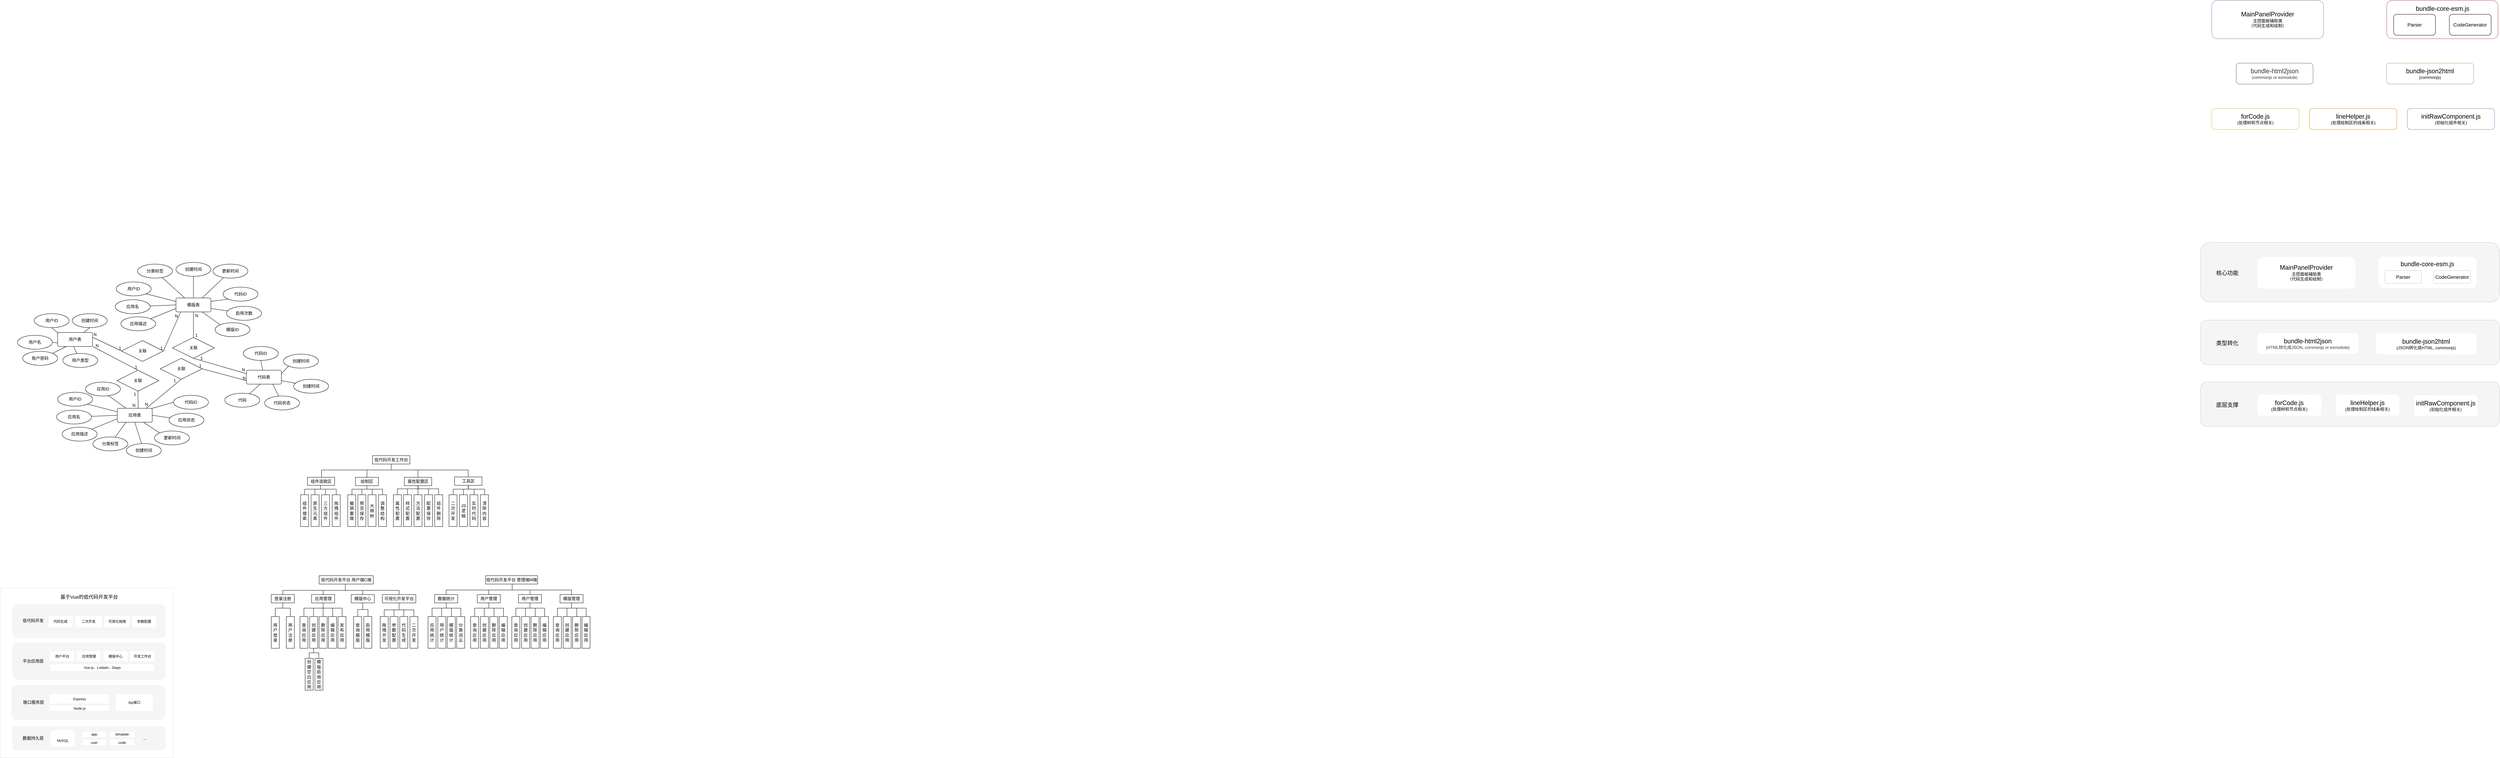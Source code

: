 <mxfile version="21.2.9" type="github">
  <diagram name="第 1 页" id="VjLRx25UyAQvM7J-4Zl6">
    <mxGraphModel dx="7963" dy="880" grid="0" gridSize="10" guides="1" tooltips="1" connect="1" arrows="1" fold="1" page="1" pageScale="1" pageWidth="3300" pageHeight="4681" math="0" shadow="0">
      <root>
        <mxCell id="0" />
        <mxCell id="1" parent="0" />
        <mxCell id="tiMLVwem0F0fC3IqUh0f-64" value="" style="rounded=0;whiteSpace=wrap;html=1;fillColor=none;strokeColor=#E6E6E6;glass=0;shadow=0;" parent="1" vertex="1">
          <mxGeometry x="-6214" y="1865" width="496" height="485" as="geometry" />
        </mxCell>
        <mxCell id="3NXTTbFqcuKSfyPvmecg-1" value="&lt;font style=&quot;font-size: 18px;&quot;&gt;MainPanelProvider&lt;/font&gt;&lt;br&gt;主控面板辅助类&lt;br&gt;（代码生成和绘制）" style="rounded=1;whiteSpace=wrap;html=1;fillColor=#FFFFFF;strokeColor=#6c8ebf;" parent="1" vertex="1">
          <mxGeometry x="120" y="180" width="320" height="110" as="geometry" />
        </mxCell>
        <mxCell id="3NXTTbFqcuKSfyPvmecg-7" value="&lt;font style=&quot;&quot;&gt;&lt;span style=&quot;font-size: 18px;&quot;&gt;bundle-html2json&lt;/span&gt;&lt;br&gt;&lt;font size=&quot;1&quot;&gt;(&lt;/font&gt;commonjs or esmodule&lt;font size=&quot;1&quot;&gt;)&lt;br&gt;&lt;/font&gt;&lt;/font&gt;" style="rounded=1;whiteSpace=wrap;html=1;fillColor=#FFFFFF;strokeColor=#666666;fontColor=#333333;" parent="1" vertex="1">
          <mxGeometry x="190" y="360" width="220" height="60" as="geometry" />
        </mxCell>
        <mxCell id="3NXTTbFqcuKSfyPvmecg-8" value="&lt;font style=&quot;&quot;&gt;&lt;font style=&quot;font-size: 18px;&quot;&gt;bundle-json2html&lt;br&gt;&lt;/font&gt;&lt;font style=&quot;border-color: var(--border-color);&quot;&gt;(&lt;/font&gt;commonjs&lt;font style=&quot;border-color: var(--border-color);&quot;&gt;)&lt;/font&gt;&lt;br&gt;&lt;/font&gt;" style="rounded=1;whiteSpace=wrap;html=1;fillColor=#FFFFFF;strokeColor=#82b366;" parent="1" vertex="1">
          <mxGeometry x="620" y="360" width="250" height="60" as="geometry" />
        </mxCell>
        <mxCell id="dqwRUlWCTJc2C8WjFYuJ-1" value="&lt;font style=&quot;&quot;&gt;&lt;font style=&quot;font-size: 18px;&quot;&gt;forCode.js&lt;br&gt;&lt;/font&gt;(处理树和节点相关)&lt;br&gt;&lt;/font&gt;" style="rounded=1;whiteSpace=wrap;html=1;fillColor=#FFFFFF;strokeColor=#d6b656;" parent="1" vertex="1">
          <mxGeometry x="120" y="490" width="250" height="60" as="geometry" />
        </mxCell>
        <mxCell id="dqwRUlWCTJc2C8WjFYuJ-2" value="" style="group;fillColor=#FFFFFF;strokeWidth=0;" parent="1" vertex="1" connectable="0">
          <mxGeometry x="621" y="180" width="319" height="110" as="geometry" />
        </mxCell>
        <mxCell id="3NXTTbFqcuKSfyPvmecg-3" value="" style="rounded=1;whiteSpace=wrap;html=1;fillColor=#FFFFFF;strokeColor=#b85450;shadow=0;" parent="dqwRUlWCTJc2C8WjFYuJ-2" vertex="1">
          <mxGeometry width="319" height="110" as="geometry" />
        </mxCell>
        <mxCell id="3NXTTbFqcuKSfyPvmecg-4" value="&lt;font style=&quot;font-size: 14px;&quot;&gt;Parser&lt;/font&gt;" style="rounded=1;whiteSpace=wrap;html=1;fillColor=#FFFFFF;" parent="dqwRUlWCTJc2C8WjFYuJ-2" vertex="1">
          <mxGeometry x="19.938" y="40" width="119.625" height="60" as="geometry" />
        </mxCell>
        <mxCell id="3NXTTbFqcuKSfyPvmecg-5" value="&lt;font style=&quot;font-size: 14px;&quot;&gt;CodeGenerator&lt;/font&gt;" style="rounded=1;whiteSpace=wrap;html=1;fillColor=#FFFFFF;" parent="dqwRUlWCTJc2C8WjFYuJ-2" vertex="1">
          <mxGeometry x="179.438" y="40" width="119.625" height="60" as="geometry" />
        </mxCell>
        <mxCell id="3NXTTbFqcuKSfyPvmecg-6" value="&lt;font style=&quot;font-size: 18px;&quot;&gt;bundle-core-esm.js&lt;/font&gt;" style="text;html=1;strokeColor=none;fillColor=#FFFFFF;align=center;verticalAlign=middle;whiteSpace=wrap;rounded=0;" parent="dqwRUlWCTJc2C8WjFYuJ-2" vertex="1">
          <mxGeometry x="78.504" y="9" width="161.992" height="30" as="geometry" />
        </mxCell>
        <mxCell id="dqwRUlWCTJc2C8WjFYuJ-3" value="&lt;font style=&quot;&quot;&gt;&lt;font style=&quot;font-size: 18px;&quot;&gt;initRawComponent.js&lt;br&gt;&lt;/font&gt;(初始化组件相关)&lt;br&gt;&lt;/font&gt;" style="rounded=1;whiteSpace=wrap;html=1;fillColor=#FFFFFF;strokeColor=#6c8ebf;" parent="1" vertex="1">
          <mxGeometry x="680" y="490" width="250" height="60" as="geometry" />
        </mxCell>
        <mxCell id="dqwRUlWCTJc2C8WjFYuJ-4" value="&lt;font style=&quot;&quot;&gt;&lt;font style=&quot;font-size: 18px;&quot;&gt;lineHelper.js&lt;br&gt;&lt;/font&gt;(处理绘制区的线条相关)&lt;br&gt;&lt;/font&gt;" style="rounded=1;whiteSpace=wrap;html=1;fillColor=#FFFFFF;strokeColor=#d79b00;" parent="1" vertex="1">
          <mxGeometry x="400" y="490" width="250" height="60" as="geometry" />
        </mxCell>
        <mxCell id="tiMLVwem0F0fC3IqUh0f-2" value="" style="rounded=1;whiteSpace=wrap;html=1;fillColor=#f5f5f5;strokeColor=none;fontColor=#333333;" parent="1" vertex="1">
          <mxGeometry x="-6180" y="2260" width="440" height="70" as="geometry" />
        </mxCell>
        <mxCell id="tiMLVwem0F0fC3IqUh0f-3" value="MySQL" style="shape=cylinder3;whiteSpace=wrap;html=1;boundedLbl=1;backgroundOutline=1;size=6.444;strokeWidth=0;strokeColor=#808080;fontSize=10;" parent="1" vertex="1">
          <mxGeometry x="-6070" y="2270" width="70" height="50" as="geometry" />
        </mxCell>
        <mxCell id="tiMLVwem0F0fC3IqUh0f-7" value="数据持久层" style="text;html=1;strokeColor=none;fillColor=none;align=center;verticalAlign=middle;whiteSpace=wrap;rounded=0;" parent="1" vertex="1">
          <mxGeometry x="-6160" y="2280" width="80" height="30" as="geometry" />
        </mxCell>
        <mxCell id="tiMLVwem0F0fC3IqUh0f-10" value="app" style="whiteSpace=wrap;html=1;align=center;strokeWidth=0;strokeColor=#808080;fontSize=10;" parent="1" vertex="1">
          <mxGeometry x="-5980" y="2275" width="70" height="16.88" as="geometry" />
        </mxCell>
        <mxCell id="tiMLVwem0F0fC3IqUh0f-11" value="user" style="whiteSpace=wrap;html=1;align=center;strokeWidth=0;strokeColor=#808080;fontSize=10;" parent="1" vertex="1">
          <mxGeometry x="-5980" y="2298.12" width="70" height="16.88" as="geometry" />
        </mxCell>
        <mxCell id="tiMLVwem0F0fC3IqUh0f-12" value="template" style="whiteSpace=wrap;html=1;align=center;strokeWidth=0;strokeColor=#808080;fontSize=10;" parent="1" vertex="1">
          <mxGeometry x="-5900" y="2274.88" width="70" height="17.12" as="geometry" />
        </mxCell>
        <mxCell id="tiMLVwem0F0fC3IqUh0f-13" value="code" style="whiteSpace=wrap;html=1;align=center;strokeWidth=0;strokeColor=#808080;fontSize=10;" parent="1" vertex="1">
          <mxGeometry x="-5900" y="2298.12" width="70" height="16.88" as="geometry" />
        </mxCell>
        <mxCell id="tiMLVwem0F0fC3IqUh0f-17" value="..." style="text;html=1;strokeColor=none;fillColor=none;align=center;verticalAlign=middle;whiteSpace=wrap;rounded=0;" parent="1" vertex="1">
          <mxGeometry x="-5830" y="2280" width="60" height="30" as="geometry" />
        </mxCell>
        <mxCell id="tiMLVwem0F0fC3IqUh0f-18" value="" style="rounded=1;whiteSpace=wrap;html=1;fillColor=#f5f5f5;strokeColor=none;fontColor=#333333;" parent="1" vertex="1">
          <mxGeometry x="-6182" y="2142" width="440" height="100" as="geometry" />
        </mxCell>
        <mxCell id="tiMLVwem0F0fC3IqUh0f-19" value="接口服务层" style="text;html=1;strokeColor=none;fillColor=none;align=center;verticalAlign=middle;whiteSpace=wrap;rounded=0;" parent="1" vertex="1">
          <mxGeometry x="-6159" y="2177" width="80" height="30" as="geometry" />
        </mxCell>
        <mxCell id="tiMLVwem0F0fC3IqUh0f-20" value="Node.js" style="rounded=0;whiteSpace=wrap;html=1;glass=0;strokeWidth=0;strokeColor=none;fontSize=10;" parent="1" vertex="1">
          <mxGeometry x="-6072.5" y="2201" width="170" height="15" as="geometry" />
        </mxCell>
        <mxCell id="tiMLVwem0F0fC3IqUh0f-21" value="Express" style="rounded=0;whiteSpace=wrap;html=1;strokeWidth=0;strokeColor=none;fontSize=10;" parent="1" vertex="1">
          <mxGeometry x="-6072.5" y="2168" width="170" height="27" as="geometry" />
        </mxCell>
        <mxCell id="tiMLVwem0F0fC3IqUh0f-30" value="Api接口" style="rounded=0;whiteSpace=wrap;html=1;strokeWidth=0;strokeColor=none;fontSize=10;" parent="1" vertex="1">
          <mxGeometry x="-5883.5" y="2168" width="106" height="48" as="geometry" />
        </mxCell>
        <mxCell id="tiMLVwem0F0fC3IqUh0f-32" value="" style="rounded=1;whiteSpace=wrap;html=1;fillColor=#f5f5f5;strokeColor=none;fontColor=#333333;" parent="1" vertex="1">
          <mxGeometry x="-6180" y="2020" width="440" height="107" as="geometry" />
        </mxCell>
        <mxCell id="tiMLVwem0F0fC3IqUh0f-33" value="平台应用层" style="text;html=1;strokeColor=none;fillColor=none;align=center;verticalAlign=middle;whiteSpace=wrap;rounded=0;" parent="1" vertex="1">
          <mxGeometry x="-6160" y="2058.5" width="80" height="30" as="geometry" />
        </mxCell>
        <mxCell id="tiMLVwem0F0fC3IqUh0f-37" value="Vue.js、Lodash、Dayjs" style="rounded=0;whiteSpace=wrap;html=1;strokeWidth=0;strokeColor=#808080;fontSize=10;" parent="1" vertex="1">
          <mxGeometry x="-6072.5" y="2082.25" width="300" height="20" as="geometry" />
        </mxCell>
        <mxCell id="tiMLVwem0F0fC3IqUh0f-42" value="用户平台" style="rounded=0;whiteSpace=wrap;html=1;fontSize=10;strokeWidth=0;strokeColor=#808080;" parent="1" vertex="1">
          <mxGeometry x="-6072.5" y="2044.75" width="70" height="30" as="geometry" />
        </mxCell>
        <mxCell id="tiMLVwem0F0fC3IqUh0f-44" value="应用管理" style="rounded=0;whiteSpace=wrap;html=1;fontSize=10;strokeWidth=0;strokeColor=#808080;" parent="1" vertex="1">
          <mxGeometry x="-5995.5" y="2044.75" width="70" height="30" as="geometry" />
        </mxCell>
        <mxCell id="tiMLVwem0F0fC3IqUh0f-45" value="模版中心" style="rounded=0;whiteSpace=wrap;html=1;fontSize=10;strokeWidth=0;strokeColor=#808080;" parent="1" vertex="1">
          <mxGeometry x="-5919.5" y="2044.75" width="70" height="30" as="geometry" />
        </mxCell>
        <mxCell id="tiMLVwem0F0fC3IqUh0f-46" value="开发工作台" style="rounded=0;whiteSpace=wrap;html=1;fontSize=10;strokeWidth=0;strokeColor=#808080;" parent="1" vertex="1">
          <mxGeometry x="-5842.5" y="2044.75" width="70" height="30" as="geometry" />
        </mxCell>
        <mxCell id="tiMLVwem0F0fC3IqUh0f-48" value="" style="rounded=1;whiteSpace=wrap;html=1;fillColor=#f5f5f5;strokeColor=none;fontColor=#333333;" parent="1" vertex="1">
          <mxGeometry x="-6180" y="1911" width="440" height="96" as="geometry" />
        </mxCell>
        <mxCell id="tiMLVwem0F0fC3IqUh0f-49" value="低代码开发" style="text;html=1;strokeColor=none;fillColor=none;align=center;verticalAlign=middle;whiteSpace=wrap;rounded=0;" parent="1" vertex="1">
          <mxGeometry x="-6160" y="1942.5" width="80" height="30" as="geometry" />
        </mxCell>
        <mxCell id="tiMLVwem0F0fC3IqUh0f-51" value="代码生成" style="rounded=0;whiteSpace=wrap;html=1;fontSize=10;strokeWidth=0;strokeColor=#808080;" parent="1" vertex="1">
          <mxGeometry x="-6077" y="1942.5" width="70" height="35" as="geometry" />
        </mxCell>
        <mxCell id="tiMLVwem0F0fC3IqUh0f-52" value="二次开发" style="rounded=0;whiteSpace=wrap;html=1;fontSize=10;strokeWidth=0;strokeColor=#808080;" parent="1" vertex="1">
          <mxGeometry x="-6000" y="1942.5" width="77" height="35" as="geometry" />
        </mxCell>
        <mxCell id="tiMLVwem0F0fC3IqUh0f-53" value="可视化拖拽" style="rounded=0;whiteSpace=wrap;html=1;fontSize=10;strokeWidth=0;strokeColor=#808080;" parent="1" vertex="1">
          <mxGeometry x="-5916.5" y="1942.5" width="73" height="35" as="geometry" />
        </mxCell>
        <mxCell id="tiMLVwem0F0fC3IqUh0f-54" value="参数配置" style="rounded=0;whiteSpace=wrap;html=1;fontSize=10;strokeWidth=0;strokeColor=#808080;" parent="1" vertex="1">
          <mxGeometry x="-5837" y="1942.5" width="70" height="35" as="geometry" />
        </mxCell>
        <mxCell id="tiMLVwem0F0fC3IqUh0f-81" style="edgeStyle=orthogonalEdgeStyle;rounded=0;orthogonalLoop=1;jettySize=auto;html=1;entryX=0.5;entryY=0;entryDx=0;entryDy=0;endArrow=none;endFill=0;" parent="1" source="tiMLVwem0F0fC3IqUh0f-67" target="tiMLVwem0F0fC3IqUh0f-79" edge="1">
          <mxGeometry relative="1" as="geometry">
            <Array as="points">
              <mxPoint x="-5405" y="1922" />
              <mxPoint x="-5426" y="1922" />
            </Array>
          </mxGeometry>
        </mxCell>
        <mxCell id="tiMLVwem0F0fC3IqUh0f-82" style="edgeStyle=orthogonalEdgeStyle;rounded=0;orthogonalLoop=1;jettySize=auto;html=1;entryX=0.5;entryY=0;entryDx=0;entryDy=0;endArrow=none;endFill=0;" parent="1" source="tiMLVwem0F0fC3IqUh0f-67" target="tiMLVwem0F0fC3IqUh0f-80" edge="1">
          <mxGeometry relative="1" as="geometry">
            <Array as="points">
              <mxPoint x="-5405" y="1922" />
              <mxPoint x="-5383" y="1922" />
            </Array>
          </mxGeometry>
        </mxCell>
        <mxCell id="tiMLVwem0F0fC3IqUh0f-67" value="登录注册" style="rounded=0;whiteSpace=wrap;html=1;" parent="1" vertex="1">
          <mxGeometry x="-5438" y="1883" width="66" height="24" as="geometry" />
        </mxCell>
        <mxCell id="tiMLVwem0F0fC3IqUh0f-114" style="edgeStyle=orthogonalEdgeStyle;rounded=0;orthogonalLoop=1;jettySize=auto;html=1;entryX=0.5;entryY=0;entryDx=0;entryDy=0;endArrow=none;endFill=0;" parent="1" source="tiMLVwem0F0fC3IqUh0f-68" target="tiMLVwem0F0fC3IqUh0f-99" edge="1">
          <mxGeometry relative="1" as="geometry">
            <Array as="points">
              <mxPoint x="-5289" y="1922" />
              <mxPoint x="-5345" y="1922" />
            </Array>
          </mxGeometry>
        </mxCell>
        <mxCell id="tiMLVwem0F0fC3IqUh0f-115" style="edgeStyle=orthogonalEdgeStyle;rounded=0;orthogonalLoop=1;jettySize=auto;html=1;endArrow=none;endFill=0;" parent="1" source="tiMLVwem0F0fC3IqUh0f-68" target="tiMLVwem0F0fC3IqUh0f-91" edge="1">
          <mxGeometry relative="1" as="geometry">
            <Array as="points">
              <mxPoint x="-5289" y="1922" />
              <mxPoint x="-5317" y="1922" />
            </Array>
          </mxGeometry>
        </mxCell>
        <mxCell id="tiMLVwem0F0fC3IqUh0f-116" style="edgeStyle=orthogonalEdgeStyle;rounded=0;orthogonalLoop=1;jettySize=auto;html=1;endArrow=none;endFill=0;" parent="1" source="tiMLVwem0F0fC3IqUh0f-68" target="tiMLVwem0F0fC3IqUh0f-92" edge="1">
          <mxGeometry relative="1" as="geometry" />
        </mxCell>
        <mxCell id="tiMLVwem0F0fC3IqUh0f-117" style="edgeStyle=orthogonalEdgeStyle;rounded=0;orthogonalLoop=1;jettySize=auto;html=1;entryX=0.5;entryY=0;entryDx=0;entryDy=0;endArrow=none;endFill=0;" parent="1" source="tiMLVwem0F0fC3IqUh0f-68" target="tiMLVwem0F0fC3IqUh0f-93" edge="1">
          <mxGeometry relative="1" as="geometry">
            <Array as="points">
              <mxPoint x="-5289" y="1922" />
              <mxPoint x="-5262" y="1922" />
              <mxPoint x="-5262" y="1946" />
            </Array>
          </mxGeometry>
        </mxCell>
        <mxCell id="tiMLVwem0F0fC3IqUh0f-118" style="edgeStyle=orthogonalEdgeStyle;rounded=0;orthogonalLoop=1;jettySize=auto;html=1;entryX=0.5;entryY=0;entryDx=0;entryDy=0;endArrow=none;endFill=0;" parent="1" source="tiMLVwem0F0fC3IqUh0f-68" target="tiMLVwem0F0fC3IqUh0f-94" edge="1">
          <mxGeometry relative="1" as="geometry">
            <Array as="points">
              <mxPoint x="-5289" y="1922" />
              <mxPoint x="-5235" y="1922" />
              <mxPoint x="-5235" y="1946" />
            </Array>
          </mxGeometry>
        </mxCell>
        <mxCell id="tiMLVwem0F0fC3IqUh0f-68" value="应用管理" style="rounded=0;whiteSpace=wrap;html=1;" parent="1" vertex="1">
          <mxGeometry x="-5322.5" y="1883" width="66" height="24" as="geometry" />
        </mxCell>
        <mxCell id="tiMLVwem0F0fC3IqUh0f-119" style="edgeStyle=orthogonalEdgeStyle;rounded=0;orthogonalLoop=1;jettySize=auto;html=1;entryX=0.5;entryY=0;entryDx=0;entryDy=0;endArrow=none;endFill=0;" parent="1" source="tiMLVwem0F0fC3IqUh0f-69" target="tiMLVwem0F0fC3IqUh0f-101" edge="1">
          <mxGeometry relative="1" as="geometry">
            <Array as="points">
              <mxPoint x="-5176" y="1926" />
              <mxPoint x="-5191" y="1926" />
            </Array>
          </mxGeometry>
        </mxCell>
        <mxCell id="tiMLVwem0F0fC3IqUh0f-120" style="edgeStyle=orthogonalEdgeStyle;rounded=0;orthogonalLoop=1;jettySize=auto;html=1;endArrow=none;endFill=0;" parent="1" source="tiMLVwem0F0fC3IqUh0f-69" target="tiMLVwem0F0fC3IqUh0f-102" edge="1">
          <mxGeometry relative="1" as="geometry">
            <Array as="points">
              <mxPoint x="-5176" y="1926" />
              <mxPoint x="-5161" y="1926" />
            </Array>
          </mxGeometry>
        </mxCell>
        <mxCell id="tiMLVwem0F0fC3IqUh0f-69" value="模版中心" style="rounded=0;whiteSpace=wrap;html=1;" parent="1" vertex="1">
          <mxGeometry x="-5209" y="1883" width="66" height="24" as="geometry" />
        </mxCell>
        <mxCell id="tiMLVwem0F0fC3IqUh0f-121" style="edgeStyle=orthogonalEdgeStyle;rounded=0;orthogonalLoop=1;jettySize=auto;html=1;entryX=0.5;entryY=0;entryDx=0;entryDy=0;endArrow=none;endFill=0;" parent="1" source="tiMLVwem0F0fC3IqUh0f-70" target="tiMLVwem0F0fC3IqUh0f-103" edge="1">
          <mxGeometry relative="1" as="geometry" />
        </mxCell>
        <mxCell id="tiMLVwem0F0fC3IqUh0f-122" style="edgeStyle=orthogonalEdgeStyle;rounded=0;orthogonalLoop=1;jettySize=auto;html=1;endArrow=none;endFill=0;" parent="1" source="tiMLVwem0F0fC3IqUh0f-70" target="tiMLVwem0F0fC3IqUh0f-104" edge="1">
          <mxGeometry relative="1" as="geometry" />
        </mxCell>
        <mxCell id="tiMLVwem0F0fC3IqUh0f-123" style="edgeStyle=orthogonalEdgeStyle;rounded=0;orthogonalLoop=1;jettySize=auto;html=1;entryX=0.5;entryY=0;entryDx=0;entryDy=0;endArrow=none;endFill=0;" parent="1" source="tiMLVwem0F0fC3IqUh0f-70" target="tiMLVwem0F0fC3IqUh0f-105" edge="1">
          <mxGeometry relative="1" as="geometry" />
        </mxCell>
        <mxCell id="tiMLVwem0F0fC3IqUh0f-124" style="edgeStyle=orthogonalEdgeStyle;rounded=0;orthogonalLoop=1;jettySize=auto;html=1;endArrow=none;endFill=0;" parent="1" source="tiMLVwem0F0fC3IqUh0f-70" target="tiMLVwem0F0fC3IqUh0f-106" edge="1">
          <mxGeometry relative="1" as="geometry" />
        </mxCell>
        <mxCell id="tiMLVwem0F0fC3IqUh0f-70" value="可视化开发平台" style="rounded=0;whiteSpace=wrap;html=1;" parent="1" vertex="1">
          <mxGeometry x="-5120" y="1883" width="96" height="24" as="geometry" />
        </mxCell>
        <mxCell id="tiMLVwem0F0fC3IqUh0f-79" value="用户登录" style="rounded=0;whiteSpace=wrap;html=1;" parent="1" vertex="1">
          <mxGeometry x="-5438" y="1946" width="23" height="91" as="geometry" />
        </mxCell>
        <mxCell id="tiMLVwem0F0fC3IqUh0f-80" value="用户注册" style="rounded=0;whiteSpace=wrap;html=1;" parent="1" vertex="1">
          <mxGeometry x="-5395" y="1946" width="23" height="91" as="geometry" />
        </mxCell>
        <mxCell id="tiMLVwem0F0fC3IqUh0f-170" style="edgeStyle=orthogonalEdgeStyle;rounded=0;orthogonalLoop=1;jettySize=auto;html=1;endArrow=none;endFill=0;" parent="1" source="tiMLVwem0F0fC3IqUh0f-84" target="tiMLVwem0F0fC3IqUh0f-133" edge="1">
          <mxGeometry relative="1" as="geometry">
            <Array as="points">
              <mxPoint x="-4748" y="1870" />
              <mxPoint x="-4937" y="1870" />
            </Array>
          </mxGeometry>
        </mxCell>
        <mxCell id="tiMLVwem0F0fC3IqUh0f-171" style="edgeStyle=orthogonalEdgeStyle;rounded=0;orthogonalLoop=1;jettySize=auto;html=1;endArrow=none;endFill=0;" parent="1" source="tiMLVwem0F0fC3IqUh0f-84" target="tiMLVwem0F0fC3IqUh0f-147" edge="1">
          <mxGeometry relative="1" as="geometry">
            <Array as="points">
              <mxPoint x="-4748" y="1870" />
              <mxPoint x="-4815" y="1870" />
            </Array>
          </mxGeometry>
        </mxCell>
        <mxCell id="tiMLVwem0F0fC3IqUh0f-172" style="edgeStyle=orthogonalEdgeStyle;rounded=0;orthogonalLoop=1;jettySize=auto;html=1;endArrow=none;endFill=0;" parent="1" source="tiMLVwem0F0fC3IqUh0f-84" target="tiMLVwem0F0fC3IqUh0f-156" edge="1">
          <mxGeometry relative="1" as="geometry">
            <Array as="points">
              <mxPoint x="-4748" y="1870" />
              <mxPoint x="-4697" y="1870" />
            </Array>
          </mxGeometry>
        </mxCell>
        <mxCell id="tiMLVwem0F0fC3IqUh0f-173" style="edgeStyle=orthogonalEdgeStyle;rounded=0;orthogonalLoop=1;jettySize=auto;html=1;endArrow=none;endFill=0;" parent="1" source="tiMLVwem0F0fC3IqUh0f-84" target="tiMLVwem0F0fC3IqUh0f-165" edge="1">
          <mxGeometry relative="1" as="geometry">
            <Array as="points">
              <mxPoint x="-4748" y="1870" />
              <mxPoint x="-4578" y="1870" />
            </Array>
          </mxGeometry>
        </mxCell>
        <mxCell id="tiMLVwem0F0fC3IqUh0f-84" value="低代码开发平台 管理端M端" style="rounded=0;whiteSpace=wrap;html=1;" parent="1" vertex="1">
          <mxGeometry x="-4824" y="1829" width="149" height="24" as="geometry" />
        </mxCell>
        <mxCell id="tiMLVwem0F0fC3IqUh0f-107" style="edgeStyle=orthogonalEdgeStyle;rounded=0;orthogonalLoop=1;jettySize=auto;html=1;entryX=0.5;entryY=0;entryDx=0;entryDy=0;endArrow=none;endFill=0;" parent="1" source="tiMLVwem0F0fC3IqUh0f-85" target="tiMLVwem0F0fC3IqUh0f-68" edge="1">
          <mxGeometry relative="1" as="geometry">
            <Array as="points">
              <mxPoint x="-5226" y="1871" />
              <mxPoint x="-5289" y="1871" />
            </Array>
          </mxGeometry>
        </mxCell>
        <mxCell id="tiMLVwem0F0fC3IqUh0f-108" style="edgeStyle=orthogonalEdgeStyle;rounded=0;orthogonalLoop=1;jettySize=auto;html=1;endArrow=none;endFill=0;" parent="1" source="tiMLVwem0F0fC3IqUh0f-85" target="tiMLVwem0F0fC3IqUh0f-67" edge="1">
          <mxGeometry relative="1" as="geometry">
            <Array as="points">
              <mxPoint x="-5226" y="1871" />
              <mxPoint x="-5405" y="1871" />
            </Array>
          </mxGeometry>
        </mxCell>
        <mxCell id="tiMLVwem0F0fC3IqUh0f-109" style="edgeStyle=orthogonalEdgeStyle;rounded=0;orthogonalLoop=1;jettySize=auto;html=1;endArrow=none;endFill=0;" parent="1" source="tiMLVwem0F0fC3IqUh0f-85" target="tiMLVwem0F0fC3IqUh0f-69" edge="1">
          <mxGeometry relative="1" as="geometry">
            <Array as="points">
              <mxPoint x="-5226" y="1871" />
              <mxPoint x="-5176" y="1871" />
            </Array>
          </mxGeometry>
        </mxCell>
        <mxCell id="tiMLVwem0F0fC3IqUh0f-112" style="edgeStyle=orthogonalEdgeStyle;rounded=0;orthogonalLoop=1;jettySize=auto;html=1;entryX=0.5;entryY=0;entryDx=0;entryDy=0;endArrow=none;endFill=0;" parent="1" source="tiMLVwem0F0fC3IqUh0f-85" target="tiMLVwem0F0fC3IqUh0f-70" edge="1">
          <mxGeometry relative="1" as="geometry">
            <Array as="points">
              <mxPoint x="-5226" y="1871" />
              <mxPoint x="-5072" y="1871" />
            </Array>
          </mxGeometry>
        </mxCell>
        <mxCell id="tiMLVwem0F0fC3IqUh0f-85" value="低代码开发平台 用户端C端" style="rounded=0;whiteSpace=wrap;html=1;" parent="1" vertex="1">
          <mxGeometry x="-5301" y="1829" width="155" height="24" as="geometry" />
        </mxCell>
        <mxCell id="tiMLVwem0F0fC3IqUh0f-126" style="edgeStyle=orthogonalEdgeStyle;rounded=0;orthogonalLoop=1;jettySize=auto;html=1;entryX=0.5;entryY=0;entryDx=0;entryDy=0;endArrow=none;endFill=0;" parent="1" source="tiMLVwem0F0fC3IqUh0f-91" target="tiMLVwem0F0fC3IqUh0f-95" edge="1">
          <mxGeometry relative="1" as="geometry">
            <Array as="points">
              <mxPoint x="-5316" y="2050" />
              <mxPoint x="-5330" y="2050" />
            </Array>
          </mxGeometry>
        </mxCell>
        <mxCell id="tiMLVwem0F0fC3IqUh0f-127" style="edgeStyle=orthogonalEdgeStyle;rounded=0;orthogonalLoop=1;jettySize=auto;html=1;endArrow=none;endFill=0;" parent="1" source="tiMLVwem0F0fC3IqUh0f-91" target="tiMLVwem0F0fC3IqUh0f-96" edge="1">
          <mxGeometry relative="1" as="geometry">
            <Array as="points">
              <mxPoint x="-5316" y="2050" />
              <mxPoint x="-5302" y="2050" />
            </Array>
          </mxGeometry>
        </mxCell>
        <mxCell id="tiMLVwem0F0fC3IqUh0f-91" value="创建&lt;br&gt;应用" style="rounded=0;whiteSpace=wrap;html=1;" parent="1" vertex="1">
          <mxGeometry x="-5328" y="1946" width="23" height="91" as="geometry" />
        </mxCell>
        <mxCell id="tiMLVwem0F0fC3IqUh0f-92" value="删除应用" style="rounded=0;whiteSpace=wrap;html=1;" parent="1" vertex="1">
          <mxGeometry x="-5301" y="1946" width="23" height="91" as="geometry" />
        </mxCell>
        <mxCell id="tiMLVwem0F0fC3IqUh0f-93" value="编辑应用" style="rounded=0;whiteSpace=wrap;html=1;" parent="1" vertex="1">
          <mxGeometry x="-5274" y="1946" width="23" height="91" as="geometry" />
        </mxCell>
        <mxCell id="tiMLVwem0F0fC3IqUh0f-94" value="发布应用" style="rounded=0;whiteSpace=wrap;html=1;" parent="1" vertex="1">
          <mxGeometry x="-5247" y="1946" width="23" height="91" as="geometry" />
        </mxCell>
        <mxCell id="tiMLVwem0F0fC3IqUh0f-95" value="创建空白应用" style="rounded=0;whiteSpace=wrap;html=1;" parent="1" vertex="1">
          <mxGeometry x="-5341" y="2066" width="23" height="91" as="geometry" />
        </mxCell>
        <mxCell id="tiMLVwem0F0fC3IqUh0f-96" value="模版启用应用" style="rounded=0;whiteSpace=wrap;html=1;" parent="1" vertex="1">
          <mxGeometry x="-5313" y="2066" width="23" height="91" as="geometry" />
        </mxCell>
        <mxCell id="tiMLVwem0F0fC3IqUh0f-99" value="查询应用" style="rounded=0;whiteSpace=wrap;html=1;" parent="1" vertex="1">
          <mxGeometry x="-5356" y="1946" width="23" height="91" as="geometry" />
        </mxCell>
        <mxCell id="tiMLVwem0F0fC3IqUh0f-101" value="查询模版" style="rounded=0;whiteSpace=wrap;html=1;" parent="1" vertex="1">
          <mxGeometry x="-5202" y="1946" width="23" height="91" as="geometry" />
        </mxCell>
        <mxCell id="tiMLVwem0F0fC3IqUh0f-102" value="启用模版" style="rounded=0;whiteSpace=wrap;html=1;" parent="1" vertex="1">
          <mxGeometry x="-5173" y="1946" width="23" height="91" as="geometry" />
        </mxCell>
        <mxCell id="tiMLVwem0F0fC3IqUh0f-103" value="拖拽开发" style="rounded=0;whiteSpace=wrap;html=1;" parent="1" vertex="1">
          <mxGeometry x="-5126" y="1946" width="23" height="91" as="geometry" />
        </mxCell>
        <mxCell id="tiMLVwem0F0fC3IqUh0f-104" value="参数配置" style="rounded=0;whiteSpace=wrap;html=1;" parent="1" vertex="1">
          <mxGeometry x="-5098" y="1946" width="23" height="91" as="geometry" />
        </mxCell>
        <mxCell id="tiMLVwem0F0fC3IqUh0f-105" value="代码生成" style="rounded=0;whiteSpace=wrap;html=1;" parent="1" vertex="1">
          <mxGeometry x="-5070" y="1946" width="23" height="91" as="geometry" />
        </mxCell>
        <mxCell id="tiMLVwem0F0fC3IqUh0f-106" value="二次开发" style="rounded=0;whiteSpace=wrap;html=1;" parent="1" vertex="1">
          <mxGeometry x="-5041" y="1946" width="23" height="91" as="geometry" />
        </mxCell>
        <mxCell id="tiMLVwem0F0fC3IqUh0f-128" style="edgeStyle=orthogonalEdgeStyle;rounded=0;orthogonalLoop=1;jettySize=auto;html=1;entryX=0.5;entryY=0;entryDx=0;entryDy=0;endArrow=none;endFill=0;" parent="1" source="tiMLVwem0F0fC3IqUh0f-133" target="tiMLVwem0F0fC3IqUh0f-142" edge="1">
          <mxGeometry relative="1" as="geometry">
            <Array as="points">
              <mxPoint x="-4937" y="1922" />
              <mxPoint x="-4977" y="1922" />
            </Array>
          </mxGeometry>
        </mxCell>
        <mxCell id="tiMLVwem0F0fC3IqUh0f-129" style="edgeStyle=orthogonalEdgeStyle;rounded=0;orthogonalLoop=1;jettySize=auto;html=1;endArrow=none;endFill=0;" parent="1" source="tiMLVwem0F0fC3IqUh0f-133" target="tiMLVwem0F0fC3IqUh0f-136" edge="1">
          <mxGeometry relative="1" as="geometry">
            <Array as="points">
              <mxPoint x="-4937" y="1922" />
              <mxPoint x="-4950" y="1922" />
            </Array>
          </mxGeometry>
        </mxCell>
        <mxCell id="tiMLVwem0F0fC3IqUh0f-130" style="edgeStyle=orthogonalEdgeStyle;rounded=0;orthogonalLoop=1;jettySize=auto;html=1;endArrow=none;endFill=0;" parent="1" source="tiMLVwem0F0fC3IqUh0f-133" target="tiMLVwem0F0fC3IqUh0f-137" edge="1">
          <mxGeometry relative="1" as="geometry">
            <Array as="points">
              <mxPoint x="-4937" y="1922" />
              <mxPoint x="-4922" y="1922" />
            </Array>
          </mxGeometry>
        </mxCell>
        <mxCell id="tiMLVwem0F0fC3IqUh0f-131" style="edgeStyle=orthogonalEdgeStyle;rounded=0;orthogonalLoop=1;jettySize=auto;html=1;entryX=0.5;entryY=0;entryDx=0;entryDy=0;endArrow=none;endFill=0;" parent="1" source="tiMLVwem0F0fC3IqUh0f-133" target="tiMLVwem0F0fC3IqUh0f-138" edge="1">
          <mxGeometry relative="1" as="geometry">
            <Array as="points">
              <mxPoint x="-4937" y="1922" />
              <mxPoint x="-4895" y="1922" />
              <mxPoint x="-4895" y="1946" />
            </Array>
          </mxGeometry>
        </mxCell>
        <mxCell id="tiMLVwem0F0fC3IqUh0f-133" value="数据统计" style="rounded=0;whiteSpace=wrap;html=1;" parent="1" vertex="1">
          <mxGeometry x="-4970" y="1883" width="66" height="24" as="geometry" />
        </mxCell>
        <mxCell id="tiMLVwem0F0fC3IqUh0f-136" value="用户统计" style="rounded=0;whiteSpace=wrap;html=1;" parent="1" vertex="1">
          <mxGeometry x="-4961" y="1946" width="23" height="91" as="geometry" />
        </mxCell>
        <mxCell id="tiMLVwem0F0fC3IqUh0f-137" value="模版统计" style="rounded=0;whiteSpace=wrap;html=1;" parent="1" vertex="1">
          <mxGeometry x="-4934" y="1946" width="23" height="91" as="geometry" />
        </mxCell>
        <mxCell id="tiMLVwem0F0fC3IqUh0f-138" value="分类词云" style="rounded=0;whiteSpace=wrap;html=1;" parent="1" vertex="1">
          <mxGeometry x="-4907" y="1946" width="23" height="91" as="geometry" />
        </mxCell>
        <mxCell id="tiMLVwem0F0fC3IqUh0f-142" value="应用统计" style="rounded=0;whiteSpace=wrap;html=1;" parent="1" vertex="1">
          <mxGeometry x="-4989" y="1946" width="23" height="91" as="geometry" />
        </mxCell>
        <mxCell id="tiMLVwem0F0fC3IqUh0f-143" style="edgeStyle=orthogonalEdgeStyle;rounded=0;orthogonalLoop=1;jettySize=auto;html=1;entryX=0.5;entryY=0;entryDx=0;entryDy=0;endArrow=none;endFill=0;" parent="1" source="tiMLVwem0F0fC3IqUh0f-147" target="tiMLVwem0F0fC3IqUh0f-151" edge="1">
          <mxGeometry relative="1" as="geometry">
            <Array as="points">
              <mxPoint x="-4815" y="1922" />
              <mxPoint x="-4855" y="1922" />
            </Array>
          </mxGeometry>
        </mxCell>
        <mxCell id="tiMLVwem0F0fC3IqUh0f-144" style="edgeStyle=orthogonalEdgeStyle;rounded=0;orthogonalLoop=1;jettySize=auto;html=1;endArrow=none;endFill=0;" parent="1" source="tiMLVwem0F0fC3IqUh0f-147" target="tiMLVwem0F0fC3IqUh0f-148" edge="1">
          <mxGeometry relative="1" as="geometry">
            <Array as="points">
              <mxPoint x="-4815" y="1922" />
              <mxPoint x="-4828" y="1922" />
            </Array>
          </mxGeometry>
        </mxCell>
        <mxCell id="tiMLVwem0F0fC3IqUh0f-145" style="edgeStyle=orthogonalEdgeStyle;rounded=0;orthogonalLoop=1;jettySize=auto;html=1;endArrow=none;endFill=0;" parent="1" source="tiMLVwem0F0fC3IqUh0f-147" target="tiMLVwem0F0fC3IqUh0f-149" edge="1">
          <mxGeometry relative="1" as="geometry">
            <Array as="points">
              <mxPoint x="-4815" y="1922" />
              <mxPoint x="-4800" y="1922" />
            </Array>
          </mxGeometry>
        </mxCell>
        <mxCell id="tiMLVwem0F0fC3IqUh0f-146" style="edgeStyle=orthogonalEdgeStyle;rounded=0;orthogonalLoop=1;jettySize=auto;html=1;entryX=0.5;entryY=0;entryDx=0;entryDy=0;endArrow=none;endFill=0;" parent="1" source="tiMLVwem0F0fC3IqUh0f-147" target="tiMLVwem0F0fC3IqUh0f-150" edge="1">
          <mxGeometry relative="1" as="geometry">
            <Array as="points">
              <mxPoint x="-4815" y="1922" />
              <mxPoint x="-4773" y="1922" />
              <mxPoint x="-4773" y="1946" />
            </Array>
          </mxGeometry>
        </mxCell>
        <mxCell id="tiMLVwem0F0fC3IqUh0f-147" value="用户管理" style="rounded=0;whiteSpace=wrap;html=1;" parent="1" vertex="1">
          <mxGeometry x="-4848" y="1883" width="66" height="24" as="geometry" />
        </mxCell>
        <mxCell id="tiMLVwem0F0fC3IqUh0f-148" value="创建&lt;br&gt;应用" style="rounded=0;whiteSpace=wrap;html=1;" parent="1" vertex="1">
          <mxGeometry x="-4839" y="1946" width="23" height="91" as="geometry" />
        </mxCell>
        <mxCell id="tiMLVwem0F0fC3IqUh0f-149" value="删除应用" style="rounded=0;whiteSpace=wrap;html=1;" parent="1" vertex="1">
          <mxGeometry x="-4812" y="1946" width="23" height="91" as="geometry" />
        </mxCell>
        <mxCell id="tiMLVwem0F0fC3IqUh0f-150" value="编辑应用" style="rounded=0;whiteSpace=wrap;html=1;" parent="1" vertex="1">
          <mxGeometry x="-4785" y="1946" width="23" height="91" as="geometry" />
        </mxCell>
        <mxCell id="tiMLVwem0F0fC3IqUh0f-151" value="查询应用" style="rounded=0;whiteSpace=wrap;html=1;" parent="1" vertex="1">
          <mxGeometry x="-4867" y="1946" width="23" height="91" as="geometry" />
        </mxCell>
        <mxCell id="tiMLVwem0F0fC3IqUh0f-152" style="edgeStyle=orthogonalEdgeStyle;rounded=0;orthogonalLoop=1;jettySize=auto;html=1;entryX=0.5;entryY=0;entryDx=0;entryDy=0;endArrow=none;endFill=0;" parent="1" source="tiMLVwem0F0fC3IqUh0f-156" target="tiMLVwem0F0fC3IqUh0f-160" edge="1">
          <mxGeometry relative="1" as="geometry">
            <Array as="points">
              <mxPoint x="-4697" y="1922" />
              <mxPoint x="-4737" y="1922" />
            </Array>
          </mxGeometry>
        </mxCell>
        <mxCell id="tiMLVwem0F0fC3IqUh0f-153" style="edgeStyle=orthogonalEdgeStyle;rounded=0;orthogonalLoop=1;jettySize=auto;html=1;endArrow=none;endFill=0;" parent="1" source="tiMLVwem0F0fC3IqUh0f-156" target="tiMLVwem0F0fC3IqUh0f-157" edge="1">
          <mxGeometry relative="1" as="geometry">
            <Array as="points">
              <mxPoint x="-4697" y="1922" />
              <mxPoint x="-4710" y="1922" />
            </Array>
          </mxGeometry>
        </mxCell>
        <mxCell id="tiMLVwem0F0fC3IqUh0f-154" style="edgeStyle=orthogonalEdgeStyle;rounded=0;orthogonalLoop=1;jettySize=auto;html=1;endArrow=none;endFill=0;" parent="1" source="tiMLVwem0F0fC3IqUh0f-156" target="tiMLVwem0F0fC3IqUh0f-158" edge="1">
          <mxGeometry relative="1" as="geometry">
            <Array as="points">
              <mxPoint x="-4697" y="1922" />
              <mxPoint x="-4682" y="1922" />
            </Array>
          </mxGeometry>
        </mxCell>
        <mxCell id="tiMLVwem0F0fC3IqUh0f-155" style="edgeStyle=orthogonalEdgeStyle;rounded=0;orthogonalLoop=1;jettySize=auto;html=1;entryX=0.5;entryY=0;entryDx=0;entryDy=0;endArrow=none;endFill=0;" parent="1" source="tiMLVwem0F0fC3IqUh0f-156" target="tiMLVwem0F0fC3IqUh0f-159" edge="1">
          <mxGeometry relative="1" as="geometry">
            <Array as="points">
              <mxPoint x="-4697" y="1922" />
              <mxPoint x="-4655" y="1922" />
              <mxPoint x="-4655" y="1946" />
            </Array>
          </mxGeometry>
        </mxCell>
        <mxCell id="tiMLVwem0F0fC3IqUh0f-156" value="用户管理" style="rounded=0;whiteSpace=wrap;html=1;" parent="1" vertex="1">
          <mxGeometry x="-4730" y="1883" width="66" height="24" as="geometry" />
        </mxCell>
        <mxCell id="tiMLVwem0F0fC3IqUh0f-157" value="创建&lt;br&gt;应用" style="rounded=0;whiteSpace=wrap;html=1;" parent="1" vertex="1">
          <mxGeometry x="-4721" y="1946" width="23" height="91" as="geometry" />
        </mxCell>
        <mxCell id="tiMLVwem0F0fC3IqUh0f-158" value="删除应用" style="rounded=0;whiteSpace=wrap;html=1;" parent="1" vertex="1">
          <mxGeometry x="-4694" y="1946" width="23" height="91" as="geometry" />
        </mxCell>
        <mxCell id="tiMLVwem0F0fC3IqUh0f-159" value="编辑应用" style="rounded=0;whiteSpace=wrap;html=1;" parent="1" vertex="1">
          <mxGeometry x="-4667" y="1946" width="23" height="91" as="geometry" />
        </mxCell>
        <mxCell id="tiMLVwem0F0fC3IqUh0f-160" value="查询应用" style="rounded=0;whiteSpace=wrap;html=1;" parent="1" vertex="1">
          <mxGeometry x="-4749" y="1946" width="23" height="91" as="geometry" />
        </mxCell>
        <mxCell id="tiMLVwem0F0fC3IqUh0f-161" style="edgeStyle=orthogonalEdgeStyle;rounded=0;orthogonalLoop=1;jettySize=auto;html=1;entryX=0.5;entryY=0;entryDx=0;entryDy=0;endArrow=none;endFill=0;" parent="1" source="tiMLVwem0F0fC3IqUh0f-165" target="tiMLVwem0F0fC3IqUh0f-169" edge="1">
          <mxGeometry relative="1" as="geometry">
            <Array as="points">
              <mxPoint x="-4578" y="1922" />
              <mxPoint x="-4618" y="1922" />
            </Array>
          </mxGeometry>
        </mxCell>
        <mxCell id="tiMLVwem0F0fC3IqUh0f-162" style="edgeStyle=orthogonalEdgeStyle;rounded=0;orthogonalLoop=1;jettySize=auto;html=1;endArrow=none;endFill=0;" parent="1" source="tiMLVwem0F0fC3IqUh0f-165" target="tiMLVwem0F0fC3IqUh0f-166" edge="1">
          <mxGeometry relative="1" as="geometry">
            <Array as="points">
              <mxPoint x="-4578" y="1922" />
              <mxPoint x="-4591" y="1922" />
            </Array>
          </mxGeometry>
        </mxCell>
        <mxCell id="tiMLVwem0F0fC3IqUh0f-163" style="edgeStyle=orthogonalEdgeStyle;rounded=0;orthogonalLoop=1;jettySize=auto;html=1;endArrow=none;endFill=0;" parent="1" source="tiMLVwem0F0fC3IqUh0f-165" target="tiMLVwem0F0fC3IqUh0f-167" edge="1">
          <mxGeometry relative="1" as="geometry">
            <Array as="points">
              <mxPoint x="-4578" y="1922" />
              <mxPoint x="-4563" y="1922" />
            </Array>
          </mxGeometry>
        </mxCell>
        <mxCell id="tiMLVwem0F0fC3IqUh0f-164" style="edgeStyle=orthogonalEdgeStyle;rounded=0;orthogonalLoop=1;jettySize=auto;html=1;entryX=0.5;entryY=0;entryDx=0;entryDy=0;endArrow=none;endFill=0;" parent="1" source="tiMLVwem0F0fC3IqUh0f-165" target="tiMLVwem0F0fC3IqUh0f-168" edge="1">
          <mxGeometry relative="1" as="geometry">
            <Array as="points">
              <mxPoint x="-4578" y="1922" />
              <mxPoint x="-4536" y="1922" />
              <mxPoint x="-4536" y="1946" />
            </Array>
          </mxGeometry>
        </mxCell>
        <mxCell id="tiMLVwem0F0fC3IqUh0f-165" value="模版管理" style="rounded=0;whiteSpace=wrap;html=1;" parent="1" vertex="1">
          <mxGeometry x="-4611" y="1883" width="66" height="24" as="geometry" />
        </mxCell>
        <mxCell id="tiMLVwem0F0fC3IqUh0f-166" value="创建&lt;br&gt;应用" style="rounded=0;whiteSpace=wrap;html=1;" parent="1" vertex="1">
          <mxGeometry x="-4602" y="1946" width="23" height="91" as="geometry" />
        </mxCell>
        <mxCell id="tiMLVwem0F0fC3IqUh0f-167" value="删除应用" style="rounded=0;whiteSpace=wrap;html=1;" parent="1" vertex="1">
          <mxGeometry x="-4575" y="1946" width="23" height="91" as="geometry" />
        </mxCell>
        <mxCell id="tiMLVwem0F0fC3IqUh0f-168" value="编辑应用" style="rounded=0;whiteSpace=wrap;html=1;" parent="1" vertex="1">
          <mxGeometry x="-4548" y="1946" width="23" height="91" as="geometry" />
        </mxCell>
        <mxCell id="tiMLVwem0F0fC3IqUh0f-169" value="查询应用" style="rounded=0;whiteSpace=wrap;html=1;" parent="1" vertex="1">
          <mxGeometry x="-4630" y="1946" width="23" height="91" as="geometry" />
        </mxCell>
        <mxCell id="tiMLVwem0F0fC3IqUh0f-208" style="edgeStyle=orthogonalEdgeStyle;rounded=0;orthogonalLoop=1;jettySize=auto;html=1;endArrow=none;endFill=0;" parent="1" source="tiMLVwem0F0fC3IqUh0f-177" target="tiMLVwem0F0fC3IqUh0f-182" edge="1">
          <mxGeometry relative="1" as="geometry">
            <Array as="points">
              <mxPoint x="-5094" y="1526" />
              <mxPoint x="-5294" y="1526" />
            </Array>
          </mxGeometry>
        </mxCell>
        <mxCell id="tiMLVwem0F0fC3IqUh0f-209" style="edgeStyle=orthogonalEdgeStyle;rounded=0;orthogonalLoop=1;jettySize=auto;html=1;endArrow=none;endFill=0;" parent="1" source="tiMLVwem0F0fC3IqUh0f-177" target="tiMLVwem0F0fC3IqUh0f-189" edge="1">
          <mxGeometry relative="1" as="geometry">
            <Array as="points">
              <mxPoint x="-5094" y="1526" />
              <mxPoint x="-5164" y="1526" />
            </Array>
          </mxGeometry>
        </mxCell>
        <mxCell id="tiMLVwem0F0fC3IqUh0f-210" style="edgeStyle=orthogonalEdgeStyle;rounded=0;orthogonalLoop=1;jettySize=auto;html=1;endArrow=none;endFill=0;" parent="1" source="tiMLVwem0F0fC3IqUh0f-177" target="tiMLVwem0F0fC3IqUh0f-195" edge="1">
          <mxGeometry relative="1" as="geometry">
            <Array as="points">
              <mxPoint x="-5094" y="1526" />
              <mxPoint x="-5018" y="1526" />
            </Array>
          </mxGeometry>
        </mxCell>
        <mxCell id="tiMLVwem0F0fC3IqUh0f-211" style="edgeStyle=orthogonalEdgeStyle;rounded=0;orthogonalLoop=1;jettySize=auto;html=1;endArrow=none;endFill=0;" parent="1" source="tiMLVwem0F0fC3IqUh0f-177" target="tiMLVwem0F0fC3IqUh0f-207" edge="1">
          <mxGeometry relative="1" as="geometry">
            <Array as="points">
              <mxPoint x="-5094" y="1526" />
              <mxPoint x="-4874" y="1526" />
            </Array>
          </mxGeometry>
        </mxCell>
        <mxCell id="tiMLVwem0F0fC3IqUh0f-177" value="低代码开发工作台" style="rounded=0;whiteSpace=wrap;html=1;" parent="1" vertex="1">
          <mxGeometry x="-5148" y="1485" width="107" height="24" as="geometry" />
        </mxCell>
        <mxCell id="tiMLVwem0F0fC3IqUh0f-212" style="edgeStyle=orthogonalEdgeStyle;rounded=0;orthogonalLoop=1;jettySize=auto;html=1;entryX=0.5;entryY=0;entryDx=0;entryDy=0;endArrow=none;endFill=0;" parent="1" source="tiMLVwem0F0fC3IqUh0f-182" target="tiMLVwem0F0fC3IqUh0f-183" edge="1">
          <mxGeometry relative="1" as="geometry">
            <Array as="points">
              <mxPoint x="-5297" y="1581" />
              <mxPoint x="-5342" y="1581" />
            </Array>
          </mxGeometry>
        </mxCell>
        <mxCell id="tiMLVwem0F0fC3IqUh0f-213" style="edgeStyle=orthogonalEdgeStyle;rounded=0;orthogonalLoop=1;jettySize=auto;html=1;endArrow=none;endFill=0;" parent="1" source="tiMLVwem0F0fC3IqUh0f-182" target="tiMLVwem0F0fC3IqUh0f-186" edge="1">
          <mxGeometry relative="1" as="geometry">
            <Array as="points">
              <mxPoint x="-5297" y="1581" />
              <mxPoint x="-5313" y="1581" />
            </Array>
          </mxGeometry>
        </mxCell>
        <mxCell id="tiMLVwem0F0fC3IqUh0f-214" style="edgeStyle=orthogonalEdgeStyle;rounded=0;orthogonalLoop=1;jettySize=auto;html=1;entryX=0.5;entryY=0;entryDx=0;entryDy=0;endArrow=none;endFill=0;" parent="1" source="tiMLVwem0F0fC3IqUh0f-182" target="tiMLVwem0F0fC3IqUh0f-187" edge="1">
          <mxGeometry relative="1" as="geometry">
            <Array as="points">
              <mxPoint x="-5297" y="1581" />
              <mxPoint x="-5282" y="1581" />
            </Array>
          </mxGeometry>
        </mxCell>
        <mxCell id="tiMLVwem0F0fC3IqUh0f-215" style="edgeStyle=orthogonalEdgeStyle;rounded=0;orthogonalLoop=1;jettySize=auto;html=1;entryX=0.5;entryY=0;entryDx=0;entryDy=0;endArrow=none;endFill=0;" parent="1" source="tiMLVwem0F0fC3IqUh0f-182" target="tiMLVwem0F0fC3IqUh0f-188" edge="1">
          <mxGeometry relative="1" as="geometry">
            <Array as="points">
              <mxPoint x="-5297" y="1581" />
              <mxPoint x="-5252" y="1581" />
            </Array>
          </mxGeometry>
        </mxCell>
        <mxCell id="tiMLVwem0F0fC3IqUh0f-182" value="组件选取区" style="rounded=0;whiteSpace=wrap;html=1;" parent="1" vertex="1">
          <mxGeometry x="-5334.5" y="1547" width="78" height="23" as="geometry" />
        </mxCell>
        <mxCell id="tiMLVwem0F0fC3IqUh0f-183" value="组件搜索" style="rounded=0;whiteSpace=wrap;html=1;" parent="1" vertex="1">
          <mxGeometry x="-5354" y="1597" width="23" height="91" as="geometry" />
        </mxCell>
        <mxCell id="tiMLVwem0F0fC3IqUh0f-186" value="原生元素" style="rounded=0;whiteSpace=wrap;html=1;" parent="1" vertex="1">
          <mxGeometry x="-5324" y="1597" width="23" height="91" as="geometry" />
        </mxCell>
        <mxCell id="tiMLVwem0F0fC3IqUh0f-187" value="三方组件" style="rounded=0;whiteSpace=wrap;html=1;" parent="1" vertex="1">
          <mxGeometry x="-5294" y="1597" width="23" height="91" as="geometry" />
        </mxCell>
        <mxCell id="tiMLVwem0F0fC3IqUh0f-188" value="拖拽组件" style="rounded=0;whiteSpace=wrap;html=1;" parent="1" vertex="1">
          <mxGeometry x="-5263.5" y="1597" width="23" height="91" as="geometry" />
        </mxCell>
        <mxCell id="tiMLVwem0F0fC3IqUh0f-216" style="edgeStyle=orthogonalEdgeStyle;rounded=0;orthogonalLoop=1;jettySize=auto;html=1;endArrow=none;endFill=0;" parent="1" source="tiMLVwem0F0fC3IqUh0f-189" target="tiMLVwem0F0fC3IqUh0f-190" edge="1">
          <mxGeometry relative="1" as="geometry">
            <Array as="points">
              <mxPoint x="-5164" y="1581" />
              <mxPoint x="-5207" y="1581" />
            </Array>
          </mxGeometry>
        </mxCell>
        <mxCell id="tiMLVwem0F0fC3IqUh0f-217" style="edgeStyle=orthogonalEdgeStyle;rounded=0;orthogonalLoop=1;jettySize=auto;html=1;entryX=0.5;entryY=0;entryDx=0;entryDy=0;endArrow=none;endFill=0;" parent="1" source="tiMLVwem0F0fC3IqUh0f-189" target="tiMLVwem0F0fC3IqUh0f-191" edge="1">
          <mxGeometry relative="1" as="geometry">
            <Array as="points">
              <mxPoint x="-5164" y="1581" />
              <mxPoint x="-5179" y="1581" />
            </Array>
          </mxGeometry>
        </mxCell>
        <mxCell id="tiMLVwem0F0fC3IqUh0f-218" style="edgeStyle=orthogonalEdgeStyle;rounded=0;orthogonalLoop=1;jettySize=auto;html=1;endArrow=none;endFill=0;" parent="1" source="tiMLVwem0F0fC3IqUh0f-189" target="tiMLVwem0F0fC3IqUh0f-192" edge="1">
          <mxGeometry relative="1" as="geometry">
            <Array as="points">
              <mxPoint x="-5164" y="1581" />
              <mxPoint x="-5149" y="1581" />
            </Array>
          </mxGeometry>
        </mxCell>
        <mxCell id="tiMLVwem0F0fC3IqUh0f-219" style="edgeStyle=orthogonalEdgeStyle;rounded=0;orthogonalLoop=1;jettySize=auto;html=1;endArrow=none;endFill=0;" parent="1" source="tiMLVwem0F0fC3IqUh0f-189" target="tiMLVwem0F0fC3IqUh0f-194" edge="1">
          <mxGeometry relative="1" as="geometry">
            <Array as="points">
              <mxPoint x="-5164" y="1581" />
              <mxPoint x="-5119" y="1581" />
            </Array>
          </mxGeometry>
        </mxCell>
        <mxCell id="tiMLVwem0F0fC3IqUh0f-189" value="绘制区" style="rounded=0;whiteSpace=wrap;html=1;" parent="1" vertex="1">
          <mxGeometry x="-5197" y="1547" width="66" height="24" as="geometry" />
        </mxCell>
        <mxCell id="tiMLVwem0F0fC3IqUh0f-190" value="撤销&lt;br&gt;重做" style="rounded=0;whiteSpace=wrap;html=1;" parent="1" vertex="1">
          <mxGeometry x="-5219" y="1597" width="23" height="91" as="geometry" />
        </mxCell>
        <mxCell id="tiMLVwem0F0fC3IqUh0f-191" value="预览保存" style="rounded=0;whiteSpace=wrap;html=1;" parent="1" vertex="1">
          <mxGeometry x="-5190" y="1597" width="23" height="91" as="geometry" />
        </mxCell>
        <mxCell id="tiMLVwem0F0fC3IqUh0f-192" value="大纲树&lt;br&gt;" style="rounded=0;whiteSpace=wrap;html=1;" parent="1" vertex="1">
          <mxGeometry x="-5161" y="1597" width="23" height="91" as="geometry" />
        </mxCell>
        <mxCell id="tiMLVwem0F0fC3IqUh0f-194" value="调整结构" style="rounded=0;whiteSpace=wrap;html=1;" parent="1" vertex="1">
          <mxGeometry x="-5131" y="1597" width="23" height="91" as="geometry" />
        </mxCell>
        <mxCell id="tiMLVwem0F0fC3IqUh0f-220" style="edgeStyle=orthogonalEdgeStyle;rounded=0;orthogonalLoop=1;jettySize=auto;html=1;entryX=0.5;entryY=0;entryDx=0;entryDy=0;endArrow=none;endFill=0;" parent="1" source="tiMLVwem0F0fC3IqUh0f-195" target="tiMLVwem0F0fC3IqUh0f-196" edge="1">
          <mxGeometry relative="1" as="geometry">
            <Array as="points">
              <mxPoint x="-5018" y="1580" />
              <mxPoint x="-5077" y="1580" />
              <mxPoint x="-5077" y="1591" />
              <mxPoint x="-5077" y="1591" />
            </Array>
          </mxGeometry>
        </mxCell>
        <mxCell id="tiMLVwem0F0fC3IqUh0f-221" style="edgeStyle=orthogonalEdgeStyle;rounded=0;orthogonalLoop=1;jettySize=auto;html=1;endArrow=none;endFill=0;" parent="1" source="tiMLVwem0F0fC3IqUh0f-195" target="tiMLVwem0F0fC3IqUh0f-197" edge="1">
          <mxGeometry relative="1" as="geometry">
            <Array as="points">
              <mxPoint x="-5018" y="1580" />
              <mxPoint x="-5048" y="1580" />
            </Array>
          </mxGeometry>
        </mxCell>
        <mxCell id="tiMLVwem0F0fC3IqUh0f-223" style="edgeStyle=orthogonalEdgeStyle;rounded=0;orthogonalLoop=1;jettySize=auto;html=1;endArrow=none;endFill=0;" parent="1" source="tiMLVwem0F0fC3IqUh0f-195" target="tiMLVwem0F0fC3IqUh0f-198" edge="1">
          <mxGeometry relative="1" as="geometry" />
        </mxCell>
        <mxCell id="tiMLVwem0F0fC3IqUh0f-224" style="edgeStyle=orthogonalEdgeStyle;rounded=0;orthogonalLoop=1;jettySize=auto;html=1;entryX=0.5;entryY=0;entryDx=0;entryDy=0;endArrow=none;endFill=0;" parent="1" source="tiMLVwem0F0fC3IqUh0f-195" target="tiMLVwem0F0fC3IqUh0f-204" edge="1">
          <mxGeometry relative="1" as="geometry">
            <Array as="points">
              <mxPoint x="-5018" y="1580" />
              <mxPoint x="-4987" y="1580" />
            </Array>
          </mxGeometry>
        </mxCell>
        <mxCell id="tiMLVwem0F0fC3IqUh0f-225" style="edgeStyle=orthogonalEdgeStyle;rounded=0;orthogonalLoop=1;jettySize=auto;html=1;entryX=0.5;entryY=0;entryDx=0;entryDy=0;endArrow=none;endFill=0;" parent="1" source="tiMLVwem0F0fC3IqUh0f-195" target="tiMLVwem0F0fC3IqUh0f-205" edge="1">
          <mxGeometry relative="1" as="geometry">
            <Array as="points">
              <mxPoint x="-5018" y="1580" />
              <mxPoint x="-4958" y="1580" />
            </Array>
          </mxGeometry>
        </mxCell>
        <mxCell id="tiMLVwem0F0fC3IqUh0f-195" value="属性配置区" style="rounded=0;whiteSpace=wrap;html=1;" parent="1" vertex="1">
          <mxGeometry x="-5057" y="1547" width="78.5" height="24" as="geometry" />
        </mxCell>
        <mxCell id="tiMLVwem0F0fC3IqUh0f-196" value="属性配置" style="rounded=0;whiteSpace=wrap;html=1;" parent="1" vertex="1">
          <mxGeometry x="-5088.25" y="1597" width="23" height="91" as="geometry" />
        </mxCell>
        <mxCell id="tiMLVwem0F0fC3IqUh0f-197" value="样式配置" style="rounded=0;whiteSpace=wrap;html=1;" parent="1" vertex="1">
          <mxGeometry x="-5059.25" y="1597" width="23" height="91" as="geometry" />
        </mxCell>
        <mxCell id="tiMLVwem0F0fC3IqUh0f-198" value="方法配置" style="rounded=0;whiteSpace=wrap;html=1;" parent="1" vertex="1">
          <mxGeometry x="-5029.25" y="1597" width="23" height="91" as="geometry" />
        </mxCell>
        <mxCell id="tiMLVwem0F0fC3IqUh0f-202" value="JS&lt;br style=&quot;border-color: var(--border-color);&quot;&gt;逻辑" style="rounded=0;whiteSpace=wrap;html=1;" parent="1" vertex="1">
          <mxGeometry x="-4899" y="1597" width="23" height="91" as="geometry" />
        </mxCell>
        <mxCell id="tiMLVwem0F0fC3IqUh0f-203" value="实时代码" style="rounded=0;whiteSpace=wrap;html=1;" parent="1" vertex="1">
          <mxGeometry x="-4869" y="1597" width="23" height="91" as="geometry" />
        </mxCell>
        <mxCell id="tiMLVwem0F0fC3IqUh0f-204" value="配置保存" style="rounded=0;whiteSpace=wrap;html=1;" parent="1" vertex="1">
          <mxGeometry x="-4999" y="1597" width="23" height="91" as="geometry" />
        </mxCell>
        <mxCell id="tiMLVwem0F0fC3IqUh0f-205" value="组件删除" style="rounded=0;whiteSpace=wrap;html=1;" parent="1" vertex="1">
          <mxGeometry x="-4970" y="1597" width="23" height="91" as="geometry" />
        </mxCell>
        <mxCell id="tiMLVwem0F0fC3IqUh0f-206" value="二次开发" style="rounded=0;whiteSpace=wrap;html=1;" parent="1" vertex="1">
          <mxGeometry x="-4929" y="1597" width="23" height="91" as="geometry" />
        </mxCell>
        <mxCell id="tiMLVwem0F0fC3IqUh0f-226" style="edgeStyle=orthogonalEdgeStyle;rounded=0;orthogonalLoop=1;jettySize=auto;html=1;endArrow=none;endFill=0;" parent="1" source="tiMLVwem0F0fC3IqUh0f-207" target="tiMLVwem0F0fC3IqUh0f-206" edge="1">
          <mxGeometry relative="1" as="geometry">
            <Array as="points">
              <mxPoint x="-4874" y="1581" />
              <mxPoint x="-4917" y="1581" />
            </Array>
          </mxGeometry>
        </mxCell>
        <mxCell id="tiMLVwem0F0fC3IqUh0f-227" style="edgeStyle=orthogonalEdgeStyle;rounded=0;orthogonalLoop=1;jettySize=auto;html=1;entryX=0.5;entryY=0;entryDx=0;entryDy=0;endArrow=none;endFill=0;" parent="1" source="tiMLVwem0F0fC3IqUh0f-207" target="tiMLVwem0F0fC3IqUh0f-202" edge="1">
          <mxGeometry relative="1" as="geometry">
            <Array as="points">
              <mxPoint x="-4874" y="1581" />
              <mxPoint x="-4887" y="1581" />
            </Array>
          </mxGeometry>
        </mxCell>
        <mxCell id="tiMLVwem0F0fC3IqUh0f-229" style="edgeStyle=orthogonalEdgeStyle;rounded=0;orthogonalLoop=1;jettySize=auto;html=1;endArrow=none;endFill=0;" parent="1" source="tiMLVwem0F0fC3IqUh0f-207" target="tiMLVwem0F0fC3IqUh0f-203" edge="1">
          <mxGeometry relative="1" as="geometry">
            <Array as="points">
              <mxPoint x="-4874" y="1581" />
              <mxPoint x="-4857" y="1581" />
            </Array>
          </mxGeometry>
        </mxCell>
        <mxCell id="tiMLVwem0F0fC3IqUh0f-230" style="edgeStyle=orthogonalEdgeStyle;rounded=0;orthogonalLoop=1;jettySize=auto;html=1;endArrow=none;endFill=0;" parent="1" source="tiMLVwem0F0fC3IqUh0f-207" target="tiMLVwem0F0fC3IqUh0f-228" edge="1">
          <mxGeometry relative="1" as="geometry">
            <Array as="points">
              <mxPoint x="-4874" y="1581" />
              <mxPoint x="-4827" y="1581" />
            </Array>
          </mxGeometry>
        </mxCell>
        <mxCell id="tiMLVwem0F0fC3IqUh0f-207" value="工具区" style="rounded=0;whiteSpace=wrap;html=1;" parent="1" vertex="1">
          <mxGeometry x="-4913" y="1546" width="78.5" height="24" as="geometry" />
        </mxCell>
        <mxCell id="tiMLVwem0F0fC3IqUh0f-228" value="清除内容" style="rounded=0;whiteSpace=wrap;html=1;" parent="1" vertex="1">
          <mxGeometry x="-4839" y="1597" width="23" height="91" as="geometry" />
        </mxCell>
        <mxCell id="tiMLVwem0F0fC3IqUh0f-231" value="用户表" style="rounded=1;arcSize=10;whiteSpace=wrap;html=1;align=center;" parent="1" vertex="1">
          <mxGeometry x="-6050" y="1132" width="100" height="40" as="geometry" />
        </mxCell>
        <mxCell id="tiMLVwem0F0fC3IqUh0f-232" value="用户ID" style="ellipse;whiteSpace=wrap;html=1;align=center;" parent="1" vertex="1">
          <mxGeometry x="-6117" y="1078" width="100" height="40" as="geometry" />
        </mxCell>
        <mxCell id="tiMLVwem0F0fC3IqUh0f-234" value="用户名" style="ellipse;whiteSpace=wrap;html=1;align=center;" parent="1" vertex="1">
          <mxGeometry x="-6165" y="1140" width="100" height="40" as="geometry" />
        </mxCell>
        <mxCell id="tiMLVwem0F0fC3IqUh0f-235" value="账户密码" style="ellipse;whiteSpace=wrap;html=1;align=center;" parent="1" vertex="1">
          <mxGeometry x="-6150" y="1186" width="100" height="40" as="geometry" />
        </mxCell>
        <mxCell id="tiMLVwem0F0fC3IqUh0f-236" value="创建时间" style="ellipse;whiteSpace=wrap;html=1;align=center;" parent="1" vertex="1">
          <mxGeometry x="-6008" y="1078" width="100" height="40" as="geometry" />
        </mxCell>
        <mxCell id="tiMLVwem0F0fC3IqUh0f-237" value="用户类型" style="ellipse;whiteSpace=wrap;html=1;align=center;" parent="1" vertex="1">
          <mxGeometry x="-6035" y="1192" width="100" height="40" as="geometry" />
        </mxCell>
        <mxCell id="tiMLVwem0F0fC3IqUh0f-241" value="" style="endArrow=none;html=1;rounded=0;exitX=0.5;exitY=1;exitDx=0;exitDy=0;entryX=0.017;entryY=0.057;entryDx=0;entryDy=0;entryPerimeter=0;" parent="1" source="tiMLVwem0F0fC3IqUh0f-232" target="tiMLVwem0F0fC3IqUh0f-231" edge="1">
          <mxGeometry relative="1" as="geometry">
            <mxPoint x="-6164" y="1111" as="sourcePoint" />
            <mxPoint x="-6051" y="1143" as="targetPoint" />
          </mxGeometry>
        </mxCell>
        <mxCell id="tiMLVwem0F0fC3IqUh0f-242" value="" style="endArrow=none;html=1;rounded=0;exitX=1;exitY=0.5;exitDx=0;exitDy=0;entryX=0;entryY=0.75;entryDx=0;entryDy=0;" parent="1" source="tiMLVwem0F0fC3IqUh0f-234" target="tiMLVwem0F0fC3IqUh0f-231" edge="1">
          <mxGeometry relative="1" as="geometry">
            <mxPoint x="-6090" y="1142" as="sourcePoint" />
            <mxPoint x="-6041" y="1153" as="targetPoint" />
          </mxGeometry>
        </mxCell>
        <mxCell id="tiMLVwem0F0fC3IqUh0f-244" value="" style="endArrow=none;html=1;rounded=0;entryX=1;entryY=0;entryDx=0;entryDy=0;exitX=0.25;exitY=1;exitDx=0;exitDy=0;" parent="1" source="tiMLVwem0F0fC3IqUh0f-231" target="tiMLVwem0F0fC3IqUh0f-235" edge="1">
          <mxGeometry relative="1" as="geometry">
            <mxPoint x="-6006" y="1172" as="sourcePoint" />
            <mxPoint x="-6027" y="1217" as="targetPoint" />
          </mxGeometry>
        </mxCell>
        <mxCell id="tiMLVwem0F0fC3IqUh0f-246" value="" style="endArrow=none;html=1;rounded=0;" parent="1" target="tiMLVwem0F0fC3IqUh0f-237" edge="1">
          <mxGeometry relative="1" as="geometry">
            <mxPoint x="-6004" y="1173" as="sourcePoint" />
            <mxPoint x="-5888" y="1261" as="targetPoint" />
          </mxGeometry>
        </mxCell>
        <mxCell id="tiMLVwem0F0fC3IqUh0f-247" value="" style="endArrow=none;html=1;rounded=0;exitX=0.5;exitY=1;exitDx=0;exitDy=0;entryX=0.75;entryY=0;entryDx=0;entryDy=0;" parent="1" source="tiMLVwem0F0fC3IqUh0f-236" target="tiMLVwem0F0fC3IqUh0f-231" edge="1">
          <mxGeometry relative="1" as="geometry">
            <mxPoint x="-6006" y="1177" as="sourcePoint" />
            <mxPoint x="-5860" y="1273" as="targetPoint" />
          </mxGeometry>
        </mxCell>
        <mxCell id="tiMLVwem0F0fC3IqUh0f-261" value="应用表" style="rounded=1;arcSize=10;whiteSpace=wrap;html=1;align=center;" parent="1" vertex="1">
          <mxGeometry x="-5879" y="1349.21" width="100" height="40" as="geometry" />
        </mxCell>
        <mxCell id="tiMLVwem0F0fC3IqUh0f-262" value="用户ID" style="ellipse;whiteSpace=wrap;html=1;align=center;" parent="1" vertex="1">
          <mxGeometry x="-6050" y="1303.21" width="100" height="40" as="geometry" />
        </mxCell>
        <mxCell id="tiMLVwem0F0fC3IqUh0f-263" value="分类标签" style="ellipse;whiteSpace=wrap;html=1;align=center;" parent="1" vertex="1">
          <mxGeometry x="-5949" y="1431.21" width="100" height="40" as="geometry" />
        </mxCell>
        <mxCell id="tiMLVwem0F0fC3IqUh0f-264" value="应用名" style="ellipse;whiteSpace=wrap;html=1;align=center;" parent="1" vertex="1">
          <mxGeometry x="-6053" y="1354.21" width="100" height="40" as="geometry" />
        </mxCell>
        <mxCell id="tiMLVwem0F0fC3IqUh0f-265" value="应用状态" style="ellipse;whiteSpace=wrap;html=1;align=center;" parent="1" vertex="1">
          <mxGeometry x="-5731" y="1363.21" width="100" height="40" as="geometry" />
        </mxCell>
        <mxCell id="tiMLVwem0F0fC3IqUh0f-266" value="应用描述" style="ellipse;whiteSpace=wrap;html=1;align=center;" parent="1" vertex="1">
          <mxGeometry x="-6037" y="1403.21" width="100" height="40" as="geometry" />
        </mxCell>
        <mxCell id="tiMLVwem0F0fC3IqUh0f-267" value="" style="endArrow=none;html=1;rounded=0;exitX=1;exitY=1;exitDx=0;exitDy=0;" parent="1" source="tiMLVwem0F0fC3IqUh0f-262" edge="1">
          <mxGeometry relative="1" as="geometry">
            <mxPoint x="-5906" y="1349.21" as="sourcePoint" />
            <mxPoint x="-5879" y="1359.21" as="targetPoint" />
          </mxGeometry>
        </mxCell>
        <mxCell id="tiMLVwem0F0fC3IqUh0f-268" value="" style="endArrow=none;html=1;rounded=0;entryX=0.25;entryY=1;entryDx=0;entryDy=0;" parent="1" source="tiMLVwem0F0fC3IqUh0f-263" target="tiMLVwem0F0fC3IqUh0f-261" edge="1">
          <mxGeometry relative="1" as="geometry">
            <mxPoint x="-5770" y="1415.21" as="sourcePoint" />
            <mxPoint x="-5829" y="1389.21" as="targetPoint" />
          </mxGeometry>
        </mxCell>
        <mxCell id="tiMLVwem0F0fC3IqUh0f-269" value="" style="endArrow=none;html=1;rounded=0;exitX=0;exitY=0.5;exitDx=0;exitDy=0;" parent="1" source="tiMLVwem0F0fC3IqUh0f-261" target="tiMLVwem0F0fC3IqUh0f-264" edge="1">
          <mxGeometry relative="1" as="geometry">
            <mxPoint x="-5879" y="1379.21" as="sourcePoint" />
            <mxPoint x="-5856" y="1434.21" as="targetPoint" />
          </mxGeometry>
        </mxCell>
        <mxCell id="tiMLVwem0F0fC3IqUh0f-270" value="" style="endArrow=none;html=1;rounded=0;exitX=0;exitY=0.75;exitDx=0;exitDy=0;" parent="1" source="tiMLVwem0F0fC3IqUh0f-261" target="tiMLVwem0F0fC3IqUh0f-266" edge="1">
          <mxGeometry relative="1" as="geometry">
            <mxPoint x="-5877" y="1478.21" as="sourcePoint" />
            <mxPoint x="-5717" y="1478.21" as="targetPoint" />
          </mxGeometry>
        </mxCell>
        <mxCell id="tiMLVwem0F0fC3IqUh0f-271" value="" style="endArrow=none;html=1;rounded=0;entryX=1;entryY=0.5;entryDx=0;entryDy=0;" parent="1" source="tiMLVwem0F0fC3IqUh0f-265" target="tiMLVwem0F0fC3IqUh0f-261" edge="1">
          <mxGeometry relative="1" as="geometry">
            <mxPoint x="-5736" y="1330.21" as="sourcePoint" />
            <mxPoint x="-5771" y="1369.21" as="targetPoint" />
          </mxGeometry>
        </mxCell>
        <mxCell id="tiMLVwem0F0fC3IqUh0f-272" value="代码表" style="rounded=1;arcSize=10;whiteSpace=wrap;html=1;align=center;" parent="1" vertex="1">
          <mxGeometry x="-5509" y="1240" width="100" height="40" as="geometry" />
        </mxCell>
        <mxCell id="tiMLVwem0F0fC3IqUh0f-273" value="代码ID" style="ellipse;whiteSpace=wrap;html=1;align=center;" parent="1" vertex="1">
          <mxGeometry x="-5518" y="1172" width="100" height="40" as="geometry" />
        </mxCell>
        <mxCell id="tiMLVwem0F0fC3IqUh0f-275" value="代码" style="ellipse;whiteSpace=wrap;html=1;align=center;" parent="1" vertex="1">
          <mxGeometry x="-5571" y="1306" width="100" height="40" as="geometry" />
        </mxCell>
        <mxCell id="tiMLVwem0F0fC3IqUh0f-276" value="创建时间" style="ellipse;whiteSpace=wrap;html=1;align=center;" parent="1" vertex="1">
          <mxGeometry x="-5403" y="1194" width="100" height="40" as="geometry" />
        </mxCell>
        <mxCell id="tiMLVwem0F0fC3IqUh0f-277" value="代码状态" style="ellipse;whiteSpace=wrap;html=1;align=center;" parent="1" vertex="1">
          <mxGeometry x="-5457" y="1314" width="100" height="40" as="geometry" />
        </mxCell>
        <mxCell id="tiMLVwem0F0fC3IqUh0f-278" value="" style="endArrow=none;html=1;rounded=0;exitX=0.5;exitY=1;exitDx=0;exitDy=0;" parent="1" source="tiMLVwem0F0fC3IqUh0f-273" target="tiMLVwem0F0fC3IqUh0f-272" edge="1">
          <mxGeometry relative="1" as="geometry">
            <mxPoint x="-5623" y="1219" as="sourcePoint" />
            <mxPoint x="-5510" y="1251" as="targetPoint" />
          </mxGeometry>
        </mxCell>
        <mxCell id="tiMLVwem0F0fC3IqUh0f-280" value="" style="endArrow=none;html=1;rounded=0;exitX=0.403;exitY=0.982;exitDx=0;exitDy=0;exitPerimeter=0;" parent="1" source="tiMLVwem0F0fC3IqUh0f-272" target="tiMLVwem0F0fC3IqUh0f-275" edge="1">
          <mxGeometry relative="1" as="geometry">
            <mxPoint x="-5563" y="1364" as="sourcePoint" />
            <mxPoint x="-5486" y="1325" as="targetPoint" />
          </mxGeometry>
        </mxCell>
        <mxCell id="tiMLVwem0F0fC3IqUh0f-281" value="" style="endArrow=none;html=1;rounded=0;exitX=0.75;exitY=1;exitDx=0;exitDy=0;" parent="1" source="tiMLVwem0F0fC3IqUh0f-272" target="tiMLVwem0F0fC3IqUh0f-277" edge="1">
          <mxGeometry relative="1" as="geometry">
            <mxPoint x="-5507" y="1369" as="sourcePoint" />
            <mxPoint x="-5347" y="1369" as="targetPoint" />
          </mxGeometry>
        </mxCell>
        <mxCell id="tiMLVwem0F0fC3IqUh0f-282" value="" style="endArrow=none;html=1;rounded=0;exitX=0;exitY=1;exitDx=0;exitDy=0;entryX=1;entryY=0.25;entryDx=0;entryDy=0;" parent="1" source="tiMLVwem0F0fC3IqUh0f-276" target="tiMLVwem0F0fC3IqUh0f-272" edge="1">
          <mxGeometry relative="1" as="geometry">
            <mxPoint x="-5465" y="1285" as="sourcePoint" />
            <mxPoint x="-5319" y="1381" as="targetPoint" />
          </mxGeometry>
        </mxCell>
        <mxCell id="tiMLVwem0F0fC3IqUh0f-284" value="创建时间" style="ellipse;whiteSpace=wrap;html=1;align=center;" parent="1" vertex="1">
          <mxGeometry x="-5853" y="1450.21" width="100" height="40" as="geometry" />
        </mxCell>
        <mxCell id="tiMLVwem0F0fC3IqUh0f-286" value="" style="endArrow=none;html=1;rounded=0;exitX=0.5;exitY=1;exitDx=0;exitDy=0;" parent="1" source="tiMLVwem0F0fC3IqUh0f-261" target="tiMLVwem0F0fC3IqUh0f-284" edge="1">
          <mxGeometry relative="1" as="geometry">
            <mxPoint x="-5804" y="1389.21" as="sourcePoint" />
            <mxPoint x="-5644" y="1403.21" as="targetPoint" />
          </mxGeometry>
        </mxCell>
        <mxCell id="tiMLVwem0F0fC3IqUh0f-287" value="更新时间" style="ellipse;whiteSpace=wrap;html=1;align=center;" parent="1" vertex="1">
          <mxGeometry x="-5772.5" y="1414.21" width="100" height="40" as="geometry" />
        </mxCell>
        <mxCell id="tiMLVwem0F0fC3IqUh0f-288" value="" style="endArrow=none;html=1;rounded=0;entryX=0;entryY=0;entryDx=0;entryDy=0;exitX=0.75;exitY=1;exitDx=0;exitDy=0;" parent="1" source="tiMLVwem0F0fC3IqUh0f-261" target="tiMLVwem0F0fC3IqUh0f-287" edge="1">
          <mxGeometry relative="1" as="geometry">
            <mxPoint x="-5778" y="1369.21" as="sourcePoint" />
            <mxPoint x="-5613" y="1384.21" as="targetPoint" />
          </mxGeometry>
        </mxCell>
        <mxCell id="tiMLVwem0F0fC3IqUh0f-290" value="代码ID" style="ellipse;whiteSpace=wrap;html=1;align=center;" parent="1" vertex="1">
          <mxGeometry x="-5718" y="1312.0" width="100" height="40" as="geometry" />
        </mxCell>
        <mxCell id="tiMLVwem0F0fC3IqUh0f-291" value="" style="endArrow=none;html=1;rounded=0;exitX=0;exitY=0.5;exitDx=0;exitDy=0;entryX=0.973;entryY=0.02;entryDx=0;entryDy=0;entryPerimeter=0;" parent="1" source="tiMLVwem0F0fC3IqUh0f-290" target="tiMLVwem0F0fC3IqUh0f-261" edge="1">
          <mxGeometry relative="1" as="geometry">
            <mxPoint x="-6123" y="1449.21" as="sourcePoint" />
            <mxPoint x="-5780" y="1348.21" as="targetPoint" />
          </mxGeometry>
        </mxCell>
        <mxCell id="tiMLVwem0F0fC3IqUh0f-293" value="模版表" style="rounded=1;arcSize=10;whiteSpace=wrap;html=1;align=center;" parent="1" vertex="1">
          <mxGeometry x="-5711" y="1033" width="100" height="40" as="geometry" />
        </mxCell>
        <mxCell id="tiMLVwem0F0fC3IqUh0f-294" value="用户ID" style="ellipse;whiteSpace=wrap;html=1;align=center;" parent="1" vertex="1">
          <mxGeometry x="-5882" y="987" width="100" height="40" as="geometry" />
        </mxCell>
        <mxCell id="tiMLVwem0F0fC3IqUh0f-295" value="分类标签" style="ellipse;whiteSpace=wrap;html=1;align=center;" parent="1" vertex="1">
          <mxGeometry x="-5821" y="936" width="100" height="40" as="geometry" />
        </mxCell>
        <mxCell id="tiMLVwem0F0fC3IqUh0f-296" value="应用名" style="ellipse;whiteSpace=wrap;html=1;align=center;" parent="1" vertex="1">
          <mxGeometry x="-5885" y="1038" width="100" height="40" as="geometry" />
        </mxCell>
        <mxCell id="tiMLVwem0F0fC3IqUh0f-297" value="启用次数" style="ellipse;whiteSpace=wrap;html=1;align=center;" parent="1" vertex="1">
          <mxGeometry x="-5566" y="1057" width="100" height="40" as="geometry" />
        </mxCell>
        <mxCell id="tiMLVwem0F0fC3IqUh0f-298" value="应用描述" style="ellipse;whiteSpace=wrap;html=1;align=center;" parent="1" vertex="1">
          <mxGeometry x="-5869" y="1087" width="100" height="40" as="geometry" />
        </mxCell>
        <mxCell id="tiMLVwem0F0fC3IqUh0f-299" value="" style="endArrow=none;html=1;rounded=0;exitX=1;exitY=1;exitDx=0;exitDy=0;" parent="1" source="tiMLVwem0F0fC3IqUh0f-294" edge="1">
          <mxGeometry relative="1" as="geometry">
            <mxPoint x="-5738" y="1033" as="sourcePoint" />
            <mxPoint x="-5711" y="1043" as="targetPoint" />
          </mxGeometry>
        </mxCell>
        <mxCell id="tiMLVwem0F0fC3IqUh0f-300" value="" style="endArrow=none;html=1;rounded=0;entryX=0.25;entryY=0;entryDx=0;entryDy=0;" parent="1" source="tiMLVwem0F0fC3IqUh0f-295" target="tiMLVwem0F0fC3IqUh0f-293" edge="1">
          <mxGeometry relative="1" as="geometry">
            <mxPoint x="-5602" y="1099" as="sourcePoint" />
            <mxPoint x="-5661" y="1073" as="targetPoint" />
          </mxGeometry>
        </mxCell>
        <mxCell id="tiMLVwem0F0fC3IqUh0f-301" value="" style="endArrow=none;html=1;rounded=0;exitX=0;exitY=0.5;exitDx=0;exitDy=0;" parent="1" source="tiMLVwem0F0fC3IqUh0f-293" target="tiMLVwem0F0fC3IqUh0f-296" edge="1">
          <mxGeometry relative="1" as="geometry">
            <mxPoint x="-5711" y="1063" as="sourcePoint" />
            <mxPoint x="-5688" y="1118" as="targetPoint" />
          </mxGeometry>
        </mxCell>
        <mxCell id="tiMLVwem0F0fC3IqUh0f-302" value="" style="endArrow=none;html=1;rounded=0;exitX=0;exitY=0.75;exitDx=0;exitDy=0;" parent="1" source="tiMLVwem0F0fC3IqUh0f-293" target="tiMLVwem0F0fC3IqUh0f-298" edge="1">
          <mxGeometry relative="1" as="geometry">
            <mxPoint x="-5709" y="1162" as="sourcePoint" />
            <mxPoint x="-5549" y="1162" as="targetPoint" />
          </mxGeometry>
        </mxCell>
        <mxCell id="tiMLVwem0F0fC3IqUh0f-303" value="" style="endArrow=none;html=1;rounded=0;entryX=1;entryY=0.75;entryDx=0;entryDy=0;" parent="1" source="tiMLVwem0F0fC3IqUh0f-297" target="tiMLVwem0F0fC3IqUh0f-293" edge="1">
          <mxGeometry relative="1" as="geometry">
            <mxPoint x="-5568" y="1014" as="sourcePoint" />
            <mxPoint x="-5603" y="1053" as="targetPoint" />
          </mxGeometry>
        </mxCell>
        <mxCell id="tiMLVwem0F0fC3IqUh0f-304" value="创建时间" style="ellipse;whiteSpace=wrap;html=1;align=center;" parent="1" vertex="1">
          <mxGeometry x="-5711" y="931" width="100" height="40" as="geometry" />
        </mxCell>
        <mxCell id="tiMLVwem0F0fC3IqUh0f-305" value="" style="endArrow=none;html=1;rounded=0;" parent="1" target="tiMLVwem0F0fC3IqUh0f-304" edge="1">
          <mxGeometry relative="1" as="geometry">
            <mxPoint x="-5661" y="1032" as="sourcePoint" />
            <mxPoint x="-5476" y="1087" as="targetPoint" />
          </mxGeometry>
        </mxCell>
        <mxCell id="tiMLVwem0F0fC3IqUh0f-306" value="更新时间" style="ellipse;whiteSpace=wrap;html=1;align=center;" parent="1" vertex="1">
          <mxGeometry x="-5605" y="936" width="100" height="40" as="geometry" />
        </mxCell>
        <mxCell id="tiMLVwem0F0fC3IqUh0f-307" value="" style="endArrow=none;html=1;rounded=0;exitX=0.75;exitY=0;exitDx=0;exitDy=0;" parent="1" source="tiMLVwem0F0fC3IqUh0f-293" target="tiMLVwem0F0fC3IqUh0f-306" edge="1">
          <mxGeometry relative="1" as="geometry">
            <mxPoint x="-5610" y="1053" as="sourcePoint" />
            <mxPoint x="-5445" y="1068" as="targetPoint" />
          </mxGeometry>
        </mxCell>
        <mxCell id="tiMLVwem0F0fC3IqUh0f-308" value="代码ID" style="ellipse;whiteSpace=wrap;html=1;align=center;" parent="1" vertex="1">
          <mxGeometry x="-5576" y="1002" width="100" height="40" as="geometry" />
        </mxCell>
        <mxCell id="tiMLVwem0F0fC3IqUh0f-309" value="" style="endArrow=none;html=1;rounded=0;exitX=0;exitY=1;exitDx=0;exitDy=0;entryX=1;entryY=0.25;entryDx=0;entryDy=0;" parent="1" source="tiMLVwem0F0fC3IqUh0f-308" target="tiMLVwem0F0fC3IqUh0f-293" edge="1">
          <mxGeometry relative="1" as="geometry">
            <mxPoint x="-5955" y="1133" as="sourcePoint" />
            <mxPoint x="-5612" y="1032" as="targetPoint" />
          </mxGeometry>
        </mxCell>
        <mxCell id="tiMLVwem0F0fC3IqUh0f-312" value="应用ID" style="ellipse;whiteSpace=wrap;html=1;align=center;" parent="1" vertex="1">
          <mxGeometry x="-5970" y="1274.0" width="100" height="40" as="geometry" />
        </mxCell>
        <mxCell id="tiMLVwem0F0fC3IqUh0f-313" value="" style="endArrow=none;html=1;rounded=0;exitX=0.646;exitY=0.95;exitDx=0;exitDy=0;entryX=0.25;entryY=0;entryDx=0;entryDy=0;exitPerimeter=0;" parent="1" source="tiMLVwem0F0fC3IqUh0f-312" target="tiMLVwem0F0fC3IqUh0f-261" edge="1">
          <mxGeometry relative="1" as="geometry">
            <mxPoint x="-6177" y="1349.21" as="sourcePoint" />
            <mxPoint x="-6017" y="1349.21" as="targetPoint" />
          </mxGeometry>
        </mxCell>
        <mxCell id="tiMLVwem0F0fC3IqUh0f-314" value="模版ID" style="ellipse;whiteSpace=wrap;html=1;align=center;" parent="1" vertex="1">
          <mxGeometry x="-5599" y="1104" width="100" height="40" as="geometry" />
        </mxCell>
        <mxCell id="tiMLVwem0F0fC3IqUh0f-315" value="" style="endArrow=none;html=1;rounded=0;exitX=0.75;exitY=1;exitDx=0;exitDy=0;entryX=0;entryY=0;entryDx=0;entryDy=0;" parent="1" source="tiMLVwem0F0fC3IqUh0f-293" target="tiMLVwem0F0fC3IqUh0f-314" edge="1">
          <mxGeometry relative="1" as="geometry">
            <mxPoint x="-5727" y="1162" as="sourcePoint" />
            <mxPoint x="-5567" y="1162" as="targetPoint" />
          </mxGeometry>
        </mxCell>
        <mxCell id="tiMLVwem0F0fC3IqUh0f-317" value="创建时间" style="ellipse;whiteSpace=wrap;html=1;align=center;" parent="1" vertex="1">
          <mxGeometry x="-5374" y="1266" width="100" height="40" as="geometry" />
        </mxCell>
        <mxCell id="tiMLVwem0F0fC3IqUh0f-318" value="" style="endArrow=none;html=1;rounded=0;entryX=1;entryY=0.75;entryDx=0;entryDy=0;" parent="1" source="tiMLVwem0F0fC3IqUh0f-317" target="tiMLVwem0F0fC3IqUh0f-272" edge="1">
          <mxGeometry relative="1" as="geometry">
            <mxPoint x="-5409" y="1231" as="sourcePoint" />
            <mxPoint x="-5424" y="1250" as="targetPoint" />
          </mxGeometry>
        </mxCell>
        <mxCell id="tiMLVwem0F0fC3IqUh0f-321" value="关联" style="shape=rhombus;perimeter=rhombusPerimeter;whiteSpace=wrap;html=1;align=center;" parent="1" vertex="1">
          <mxGeometry x="-5880" y="1240" width="120" height="60" as="geometry" />
        </mxCell>
        <mxCell id="tiMLVwem0F0fC3IqUh0f-327" value="" style="endArrow=none;html=1;rounded=0;entryX=0.5;entryY=0;entryDx=0;entryDy=0;" parent="1" target="tiMLVwem0F0fC3IqUh0f-321" edge="1">
          <mxGeometry relative="1" as="geometry">
            <mxPoint x="-5950" y="1172" as="sourcePoint" />
            <mxPoint x="-5790" y="1152" as="targetPoint" />
          </mxGeometry>
        </mxCell>
        <mxCell id="tiMLVwem0F0fC3IqUh0f-328" value="N" style="resizable=0;html=1;whiteSpace=wrap;align=left;verticalAlign=bottom;" parent="tiMLVwem0F0fC3IqUh0f-327" connectable="0" vertex="1">
          <mxGeometry x="-1" relative="1" as="geometry">
            <mxPoint x="7" y="6" as="offset" />
          </mxGeometry>
        </mxCell>
        <mxCell id="tiMLVwem0F0fC3IqUh0f-329" value="1" style="resizable=0;html=1;whiteSpace=wrap;align=right;verticalAlign=bottom;" parent="tiMLVwem0F0fC3IqUh0f-327" connectable="0" vertex="1">
          <mxGeometry x="1" relative="1" as="geometry" />
        </mxCell>
        <mxCell id="tiMLVwem0F0fC3IqUh0f-330" value="" style="endArrow=none;html=1;rounded=0;exitX=0.5;exitY=1;exitDx=0;exitDy=0;entryX=0.6;entryY=0.02;entryDx=0;entryDy=0;entryPerimeter=0;" parent="1" source="tiMLVwem0F0fC3IqUh0f-321" target="tiMLVwem0F0fC3IqUh0f-261" edge="1">
          <mxGeometry relative="1" as="geometry">
            <mxPoint x="-6037" y="1200.21" as="sourcePoint" />
            <mxPoint x="-5800" y="1350" as="targetPoint" />
          </mxGeometry>
        </mxCell>
        <mxCell id="tiMLVwem0F0fC3IqUh0f-331" value="1" style="resizable=0;html=1;whiteSpace=wrap;align=left;verticalAlign=bottom;" parent="tiMLVwem0F0fC3IqUh0f-330" connectable="0" vertex="1">
          <mxGeometry x="-1" relative="1" as="geometry">
            <mxPoint x="-14" y="17" as="offset" />
          </mxGeometry>
        </mxCell>
        <mxCell id="tiMLVwem0F0fC3IqUh0f-332" value="N" style="resizable=0;html=1;whiteSpace=wrap;align=right;verticalAlign=bottom;" parent="tiMLVwem0F0fC3IqUh0f-330" connectable="0" vertex="1">
          <mxGeometry x="1" relative="1" as="geometry">
            <mxPoint x="-6" as="offset" />
          </mxGeometry>
        </mxCell>
        <mxCell id="tiMLVwem0F0fC3IqUh0f-334" value="关联" style="shape=rhombus;perimeter=rhombusPerimeter;whiteSpace=wrap;html=1;align=center;" parent="1" vertex="1">
          <mxGeometry x="-5867" y="1155" width="120" height="60" as="geometry" />
        </mxCell>
        <mxCell id="tiMLVwem0F0fC3IqUh0f-335" value="" style="endArrow=none;html=1;rounded=0;entryX=0;entryY=0.5;entryDx=0;entryDy=0;" parent="1" target="tiMLVwem0F0fC3IqUh0f-334" edge="1">
          <mxGeometry relative="1" as="geometry">
            <mxPoint x="-5949" y="1146" as="sourcePoint" />
            <mxPoint x="-5807" y="1244" as="targetPoint" />
          </mxGeometry>
        </mxCell>
        <mxCell id="tiMLVwem0F0fC3IqUh0f-336" value="N" style="resizable=0;html=1;whiteSpace=wrap;align=left;verticalAlign=bottom;" parent="tiMLVwem0F0fC3IqUh0f-335" connectable="0" vertex="1">
          <mxGeometry x="-1" relative="1" as="geometry" />
        </mxCell>
        <mxCell id="tiMLVwem0F0fC3IqUh0f-337" value="1" style="resizable=0;html=1;whiteSpace=wrap;align=right;verticalAlign=bottom;" parent="tiMLVwem0F0fC3IqUh0f-335" connectable="0" vertex="1">
          <mxGeometry x="1" relative="1" as="geometry" />
        </mxCell>
        <mxCell id="tiMLVwem0F0fC3IqUh0f-338" value="" style="endArrow=none;html=1;rounded=0;entryX=1;entryY=0.5;entryDx=0;entryDy=0;exitX=0.136;exitY=1.001;exitDx=0;exitDy=0;exitPerimeter=0;" parent="1" source="tiMLVwem0F0fC3IqUh0f-293" target="tiMLVwem0F0fC3IqUh0f-334" edge="1">
          <mxGeometry relative="1" as="geometry">
            <mxPoint x="-5700" y="1072" as="sourcePoint" />
            <mxPoint x="-5748" y="1155" as="targetPoint" />
          </mxGeometry>
        </mxCell>
        <mxCell id="tiMLVwem0F0fC3IqUh0f-339" value="N" style="resizable=0;html=1;whiteSpace=wrap;align=left;verticalAlign=bottom;" parent="tiMLVwem0F0fC3IqUh0f-338" connectable="0" vertex="1">
          <mxGeometry x="-1" relative="1" as="geometry">
            <mxPoint x="-19" y="20" as="offset" />
          </mxGeometry>
        </mxCell>
        <mxCell id="tiMLVwem0F0fC3IqUh0f-340" value="1" style="resizable=0;html=1;whiteSpace=wrap;align=right;verticalAlign=bottom;" parent="tiMLVwem0F0fC3IqUh0f-338" connectable="0" vertex="1">
          <mxGeometry x="1" relative="1" as="geometry" />
        </mxCell>
        <mxCell id="tiMLVwem0F0fC3IqUh0f-341" value="关联" style="shape=rhombus;perimeter=rhombusPerimeter;whiteSpace=wrap;html=1;align=center;" parent="1" vertex="1">
          <mxGeometry x="-5721" y="1146" width="120" height="60" as="geometry" />
        </mxCell>
        <mxCell id="tiMLVwem0F0fC3IqUh0f-342" value="关联" style="shape=rhombus;perimeter=rhombusPerimeter;whiteSpace=wrap;html=1;align=center;" parent="1" vertex="1">
          <mxGeometry x="-5756" y="1206" width="120" height="60" as="geometry" />
        </mxCell>
        <mxCell id="tiMLVwem0F0fC3IqUh0f-343" value="" style="endArrow=none;html=1;rounded=0;entryX=1;entryY=0.5;entryDx=0;entryDy=0;exitX=0;exitY=0.75;exitDx=0;exitDy=0;" parent="1" source="tiMLVwem0F0fC3IqUh0f-272" target="tiMLVwem0F0fC3IqUh0f-342" edge="1">
          <mxGeometry relative="1" as="geometry">
            <mxPoint x="-5940" y="1182" as="sourcePoint" />
            <mxPoint x="-5790" y="1258" as="targetPoint" />
          </mxGeometry>
        </mxCell>
        <mxCell id="tiMLVwem0F0fC3IqUh0f-344" value="N" style="resizable=0;html=1;whiteSpace=wrap;align=left;verticalAlign=bottom;" parent="tiMLVwem0F0fC3IqUh0f-343" connectable="0" vertex="1">
          <mxGeometry x="-1" relative="1" as="geometry">
            <mxPoint x="-13" y="1" as="offset" />
          </mxGeometry>
        </mxCell>
        <mxCell id="tiMLVwem0F0fC3IqUh0f-345" value="1" style="resizable=0;html=1;whiteSpace=wrap;align=right;verticalAlign=bottom;" parent="tiMLVwem0F0fC3IqUh0f-343" connectable="0" vertex="1">
          <mxGeometry x="1" relative="1" as="geometry" />
        </mxCell>
        <mxCell id="tiMLVwem0F0fC3IqUh0f-346" value="" style="endArrow=none;html=1;rounded=0;exitX=0;exitY=0.25;exitDx=0;exitDy=0;entryX=0.5;entryY=1;entryDx=0;entryDy=0;" parent="1" source="tiMLVwem0F0fC3IqUh0f-272" target="tiMLVwem0F0fC3IqUh0f-341" edge="1">
          <mxGeometry relative="1" as="geometry">
            <mxPoint x="-5499" y="1280" as="sourcePoint" />
            <mxPoint x="-5579" y="1182" as="targetPoint" />
          </mxGeometry>
        </mxCell>
        <mxCell id="tiMLVwem0F0fC3IqUh0f-347" value="N" style="resizable=0;html=1;whiteSpace=wrap;align=left;verticalAlign=bottom;" parent="tiMLVwem0F0fC3IqUh0f-346" connectable="0" vertex="1">
          <mxGeometry x="-1" relative="1" as="geometry">
            <mxPoint x="-15" y="-3" as="offset" />
          </mxGeometry>
        </mxCell>
        <mxCell id="tiMLVwem0F0fC3IqUh0f-348" value="1" style="resizable=0;html=1;whiteSpace=wrap;align=right;verticalAlign=bottom;" parent="tiMLVwem0F0fC3IqUh0f-346" connectable="0" vertex="1">
          <mxGeometry x="1" relative="1" as="geometry">
            <mxPoint x="28" y="8" as="offset" />
          </mxGeometry>
        </mxCell>
        <mxCell id="tiMLVwem0F0fC3IqUh0f-351" value="" style="endArrow=none;html=1;rounded=0;exitX=0.5;exitY=1;exitDx=0;exitDy=0;entryX=0.5;entryY=0;entryDx=0;entryDy=0;" parent="1" source="tiMLVwem0F0fC3IqUh0f-293" target="tiMLVwem0F0fC3IqUh0f-341" edge="1">
          <mxGeometry relative="1" as="geometry">
            <mxPoint x="-5499" y="1260" as="sourcePoint" />
            <mxPoint x="-5631" y="1214" as="targetPoint" />
          </mxGeometry>
        </mxCell>
        <mxCell id="tiMLVwem0F0fC3IqUh0f-352" value="N" style="resizable=0;html=1;whiteSpace=wrap;align=left;verticalAlign=bottom;" parent="tiMLVwem0F0fC3IqUh0f-351" connectable="0" vertex="1">
          <mxGeometry x="-1" relative="1" as="geometry">
            <mxPoint x="3" y="19" as="offset" />
          </mxGeometry>
        </mxCell>
        <mxCell id="tiMLVwem0F0fC3IqUh0f-353" value="1" style="resizable=0;html=1;whiteSpace=wrap;align=right;verticalAlign=bottom;" parent="tiMLVwem0F0fC3IqUh0f-351" connectable="0" vertex="1">
          <mxGeometry x="1" relative="1" as="geometry">
            <mxPoint x="13" y="2" as="offset" />
          </mxGeometry>
        </mxCell>
        <mxCell id="tiMLVwem0F0fC3IqUh0f-355" value="" style="endArrow=none;html=1;rounded=0;exitX=0.5;exitY=1;exitDx=0;exitDy=0;entryX=0.824;entryY=0.009;entryDx=0;entryDy=0;entryPerimeter=0;" parent="1" source="tiMLVwem0F0fC3IqUh0f-342" target="tiMLVwem0F0fC3IqUh0f-261" edge="1">
          <mxGeometry relative="1" as="geometry">
            <mxPoint x="-5790" y="1318" as="sourcePoint" />
            <mxPoint x="-5790" y="1360" as="targetPoint" />
          </mxGeometry>
        </mxCell>
        <mxCell id="tiMLVwem0F0fC3IqUh0f-356" value="1" style="resizable=0;html=1;whiteSpace=wrap;align=left;verticalAlign=bottom;" parent="tiMLVwem0F0fC3IqUh0f-355" connectable="0" vertex="1">
          <mxGeometry x="-1" relative="1" as="geometry">
            <mxPoint x="-24" y="12" as="offset" />
          </mxGeometry>
        </mxCell>
        <mxCell id="tiMLVwem0F0fC3IqUh0f-357" value="N" style="resizable=0;html=1;whiteSpace=wrap;align=right;verticalAlign=bottom;" parent="tiMLVwem0F0fC3IqUh0f-355" connectable="0" vertex="1">
          <mxGeometry x="1" relative="1" as="geometry">
            <mxPoint x="7" y="-3" as="offset" />
          </mxGeometry>
        </mxCell>
        <mxCell id="EJ2a_n7jU9yz6wRLiYg--1" value="" style="rounded=1;whiteSpace=wrap;html=1;fillColor=#f5f5f5;strokeColor=#CCCCCC;fontColor=#333333;gradientColor=none;" parent="1" vertex="1">
          <mxGeometry x="88" y="1273.5" width="856" height="128" as="geometry" />
        </mxCell>
        <mxCell id="EJ2a_n7jU9yz6wRLiYg--3" value="&lt;font style=&quot;border-color: var(--border-color); font-size: 18px;&quot;&gt;forCode.js&lt;br style=&quot;border-color: var(--border-color);&quot;&gt;&lt;/font&gt;(处理树和节点相关)" style="rounded=1;whiteSpace=wrap;html=1;strokeColor=none;" parent="1" vertex="1">
          <mxGeometry x="251" y="1310.5" width="182" height="60" as="geometry" />
        </mxCell>
        <mxCell id="EJ2a_n7jU9yz6wRLiYg--5" value="&lt;font style=&quot;border-color: var(--border-color); font-size: 18px;&quot;&gt;lineHelper.js&lt;br style=&quot;border-color: var(--border-color);&quot;&gt;&lt;/font&gt;(处理绘制区的线条相关)" style="rounded=1;whiteSpace=wrap;html=1;strokeColor=none;" parent="1" vertex="1">
          <mxGeometry x="475" y="1310.5" width="182" height="60" as="geometry" />
        </mxCell>
        <mxCell id="EJ2a_n7jU9yz6wRLiYg--6" value="&lt;font style=&quot;border-color: var(--border-color); font-size: 18px;&quot;&gt;initRawComponent.js&lt;br style=&quot;border-color: var(--border-color);&quot;&gt;&lt;/font&gt;(初始化组件相关)" style="rounded=1;whiteSpace=wrap;html=1;strokeColor=none;" parent="1" vertex="1">
          <mxGeometry x="699" y="1311.5" width="182" height="60" as="geometry" />
        </mxCell>
        <mxCell id="EJ2a_n7jU9yz6wRLiYg--7" value="&lt;font style=&quot;font-size: 16px;&quot;&gt;底层支撑&lt;/font&gt;" style="text;html=1;strokeColor=none;fillColor=none;align=center;verticalAlign=middle;whiteSpace=wrap;rounded=0;" parent="1" vertex="1">
          <mxGeometry x="114" y="1323.5" width="101" height="30" as="geometry" />
        </mxCell>
        <mxCell id="EJ2a_n7jU9yz6wRLiYg--8" value="" style="rounded=1;whiteSpace=wrap;html=1;fillColor=#f5f5f5;strokeColor=#CCCCCC;fontColor=#333333;gradientColor=none;" parent="1" vertex="1">
          <mxGeometry x="88" y="1096.5" width="856" height="128" as="geometry" />
        </mxCell>
        <mxCell id="EJ2a_n7jU9yz6wRLiYg--9" value="&lt;font style=&quot;font-size: 18px;&quot;&gt;bundle-html2json&lt;br style=&quot;border-color: var(--border-color); color: rgb(51, 51, 51);&quot;&gt;&lt;/font&gt;&lt;font style=&quot;border-color: var(--border-color); color: rgb(51, 51, 51);&quot;&gt;(HTML转化成JSON,&amp;nbsp;&lt;/font&gt;&lt;span style=&quot;color: rgb(51, 51, 51);&quot;&gt;commonjs or esmodule&lt;/span&gt;&lt;font style=&quot;border-color: var(--border-color); color: rgb(51, 51, 51);&quot;&gt;)&lt;/font&gt;" style="rounded=1;whiteSpace=wrap;html=1;strokeColor=none;" parent="1" vertex="1">
          <mxGeometry x="251" y="1133.5" width="288" height="60" as="geometry" />
        </mxCell>
        <mxCell id="EJ2a_n7jU9yz6wRLiYg--11" value="&lt;font style=&quot;border-color: var(--border-color); font-size: 18px;&quot;&gt;bundle-json2html&lt;br style=&quot;border-color: var(--border-color);&quot;&gt;&lt;/font&gt;&lt;font style=&quot;border-color: var(--border-color);&quot;&gt;(JSON转化成HTML,&amp;nbsp;&lt;/font&gt;commonjs&lt;font style=&quot;border-color: var(--border-color);&quot;&gt;)&lt;/font&gt;" style="rounded=1;whiteSpace=wrap;html=1;strokeColor=none;" parent="1" vertex="1">
          <mxGeometry x="590" y="1134.5" width="288" height="60" as="geometry" />
        </mxCell>
        <mxCell id="EJ2a_n7jU9yz6wRLiYg--12" value="&lt;span style=&quot;font-size: 16px;&quot;&gt;类型转化&lt;/span&gt;" style="text;html=1;strokeColor=none;fillColor=none;align=center;verticalAlign=middle;whiteSpace=wrap;rounded=0;" parent="1" vertex="1">
          <mxGeometry x="114" y="1146.5" width="101" height="30" as="geometry" />
        </mxCell>
        <mxCell id="EJ2a_n7jU9yz6wRLiYg--13" value="" style="rounded=1;whiteSpace=wrap;html=1;fillColor=#f5f5f5;strokeColor=#CCCCCC;fontColor=#333333;gradientColor=none;" parent="1" vertex="1">
          <mxGeometry x="88" y="874" width="856" height="170.5" as="geometry" />
        </mxCell>
        <mxCell id="EJ2a_n7jU9yz6wRLiYg--16" value="&lt;span style=&quot;font-size: 16px;&quot;&gt;核心功能&lt;/span&gt;" style="text;html=1;strokeColor=none;fillColor=none;align=center;verticalAlign=middle;whiteSpace=wrap;rounded=0;" parent="1" vertex="1">
          <mxGeometry x="114" y="946" width="101" height="30" as="geometry" />
        </mxCell>
        <mxCell id="EJ2a_n7jU9yz6wRLiYg--17" value="&lt;font style=&quot;font-size: 18px;&quot;&gt;MainPanelProvider&lt;/font&gt;&lt;br&gt;主控面板辅助类&lt;br&gt;（代码生成和绘制）" style="rounded=1;whiteSpace=wrap;html=1;fillColor=#FFFFFF;strokeColor=none;" parent="1" vertex="1">
          <mxGeometry x="251" y="916" width="280" height="90" as="geometry" />
        </mxCell>
        <mxCell id="EJ2a_n7jU9yz6wRLiYg--18" value="" style="group;fillColor=#FFFFFF;strokeWidth=0;strokeColor=none;rounded=1;" parent="1" vertex="1" connectable="0">
          <mxGeometry x="598" y="914.25" width="280" height="90" as="geometry" />
        </mxCell>
        <mxCell id="EJ2a_n7jU9yz6wRLiYg--20" value="&lt;font style=&quot;font-size: 14px;&quot;&gt;Parser&lt;/font&gt;" style="rounded=1;whiteSpace=wrap;html=1;fillColor=#FFFFFF;strokeColor=#CCCCCC;" parent="EJ2a_n7jU9yz6wRLiYg--18" vertex="1">
          <mxGeometry x="17.5" y="40" width="105" height="36.82" as="geometry" />
        </mxCell>
        <mxCell id="EJ2a_n7jU9yz6wRLiYg--21" value="&lt;font style=&quot;font-size: 14px;&quot;&gt;CodeGenerator&lt;/font&gt;" style="rounded=1;whiteSpace=wrap;html=1;fillColor=#FFFFFF;strokeColor=#CCCCCC;" parent="EJ2a_n7jU9yz6wRLiYg--18" vertex="1">
          <mxGeometry x="157.5" y="40" width="105" height="36.82" as="geometry" />
        </mxCell>
        <mxCell id="EJ2a_n7jU9yz6wRLiYg--22" value="&lt;font style=&quot;font-size: 18px;&quot;&gt;bundle-core-esm.js&lt;/font&gt;" style="text;html=1;strokeColor=none;fillColor=#FFFFFF;align=center;verticalAlign=middle;whiteSpace=wrap;rounded=0;" parent="EJ2a_n7jU9yz6wRLiYg--18" vertex="1">
          <mxGeometry x="54.45" y="9.75" width="171.09" height="24.64" as="geometry" />
        </mxCell>
        <mxCell id="mPN4HbC9rHF4MQHIB6Xl-5" value="基于Vue的低代码开发平台" style="text;html=1;strokeColor=none;fillColor=none;align=center;verticalAlign=middle;whiteSpace=wrap;rounded=0;fontSize=14;" parent="1" vertex="1">
          <mxGeometry x="-6048.5" y="1875" width="177" height="30" as="geometry" />
        </mxCell>
      </root>
    </mxGraphModel>
  </diagram>
</mxfile>
